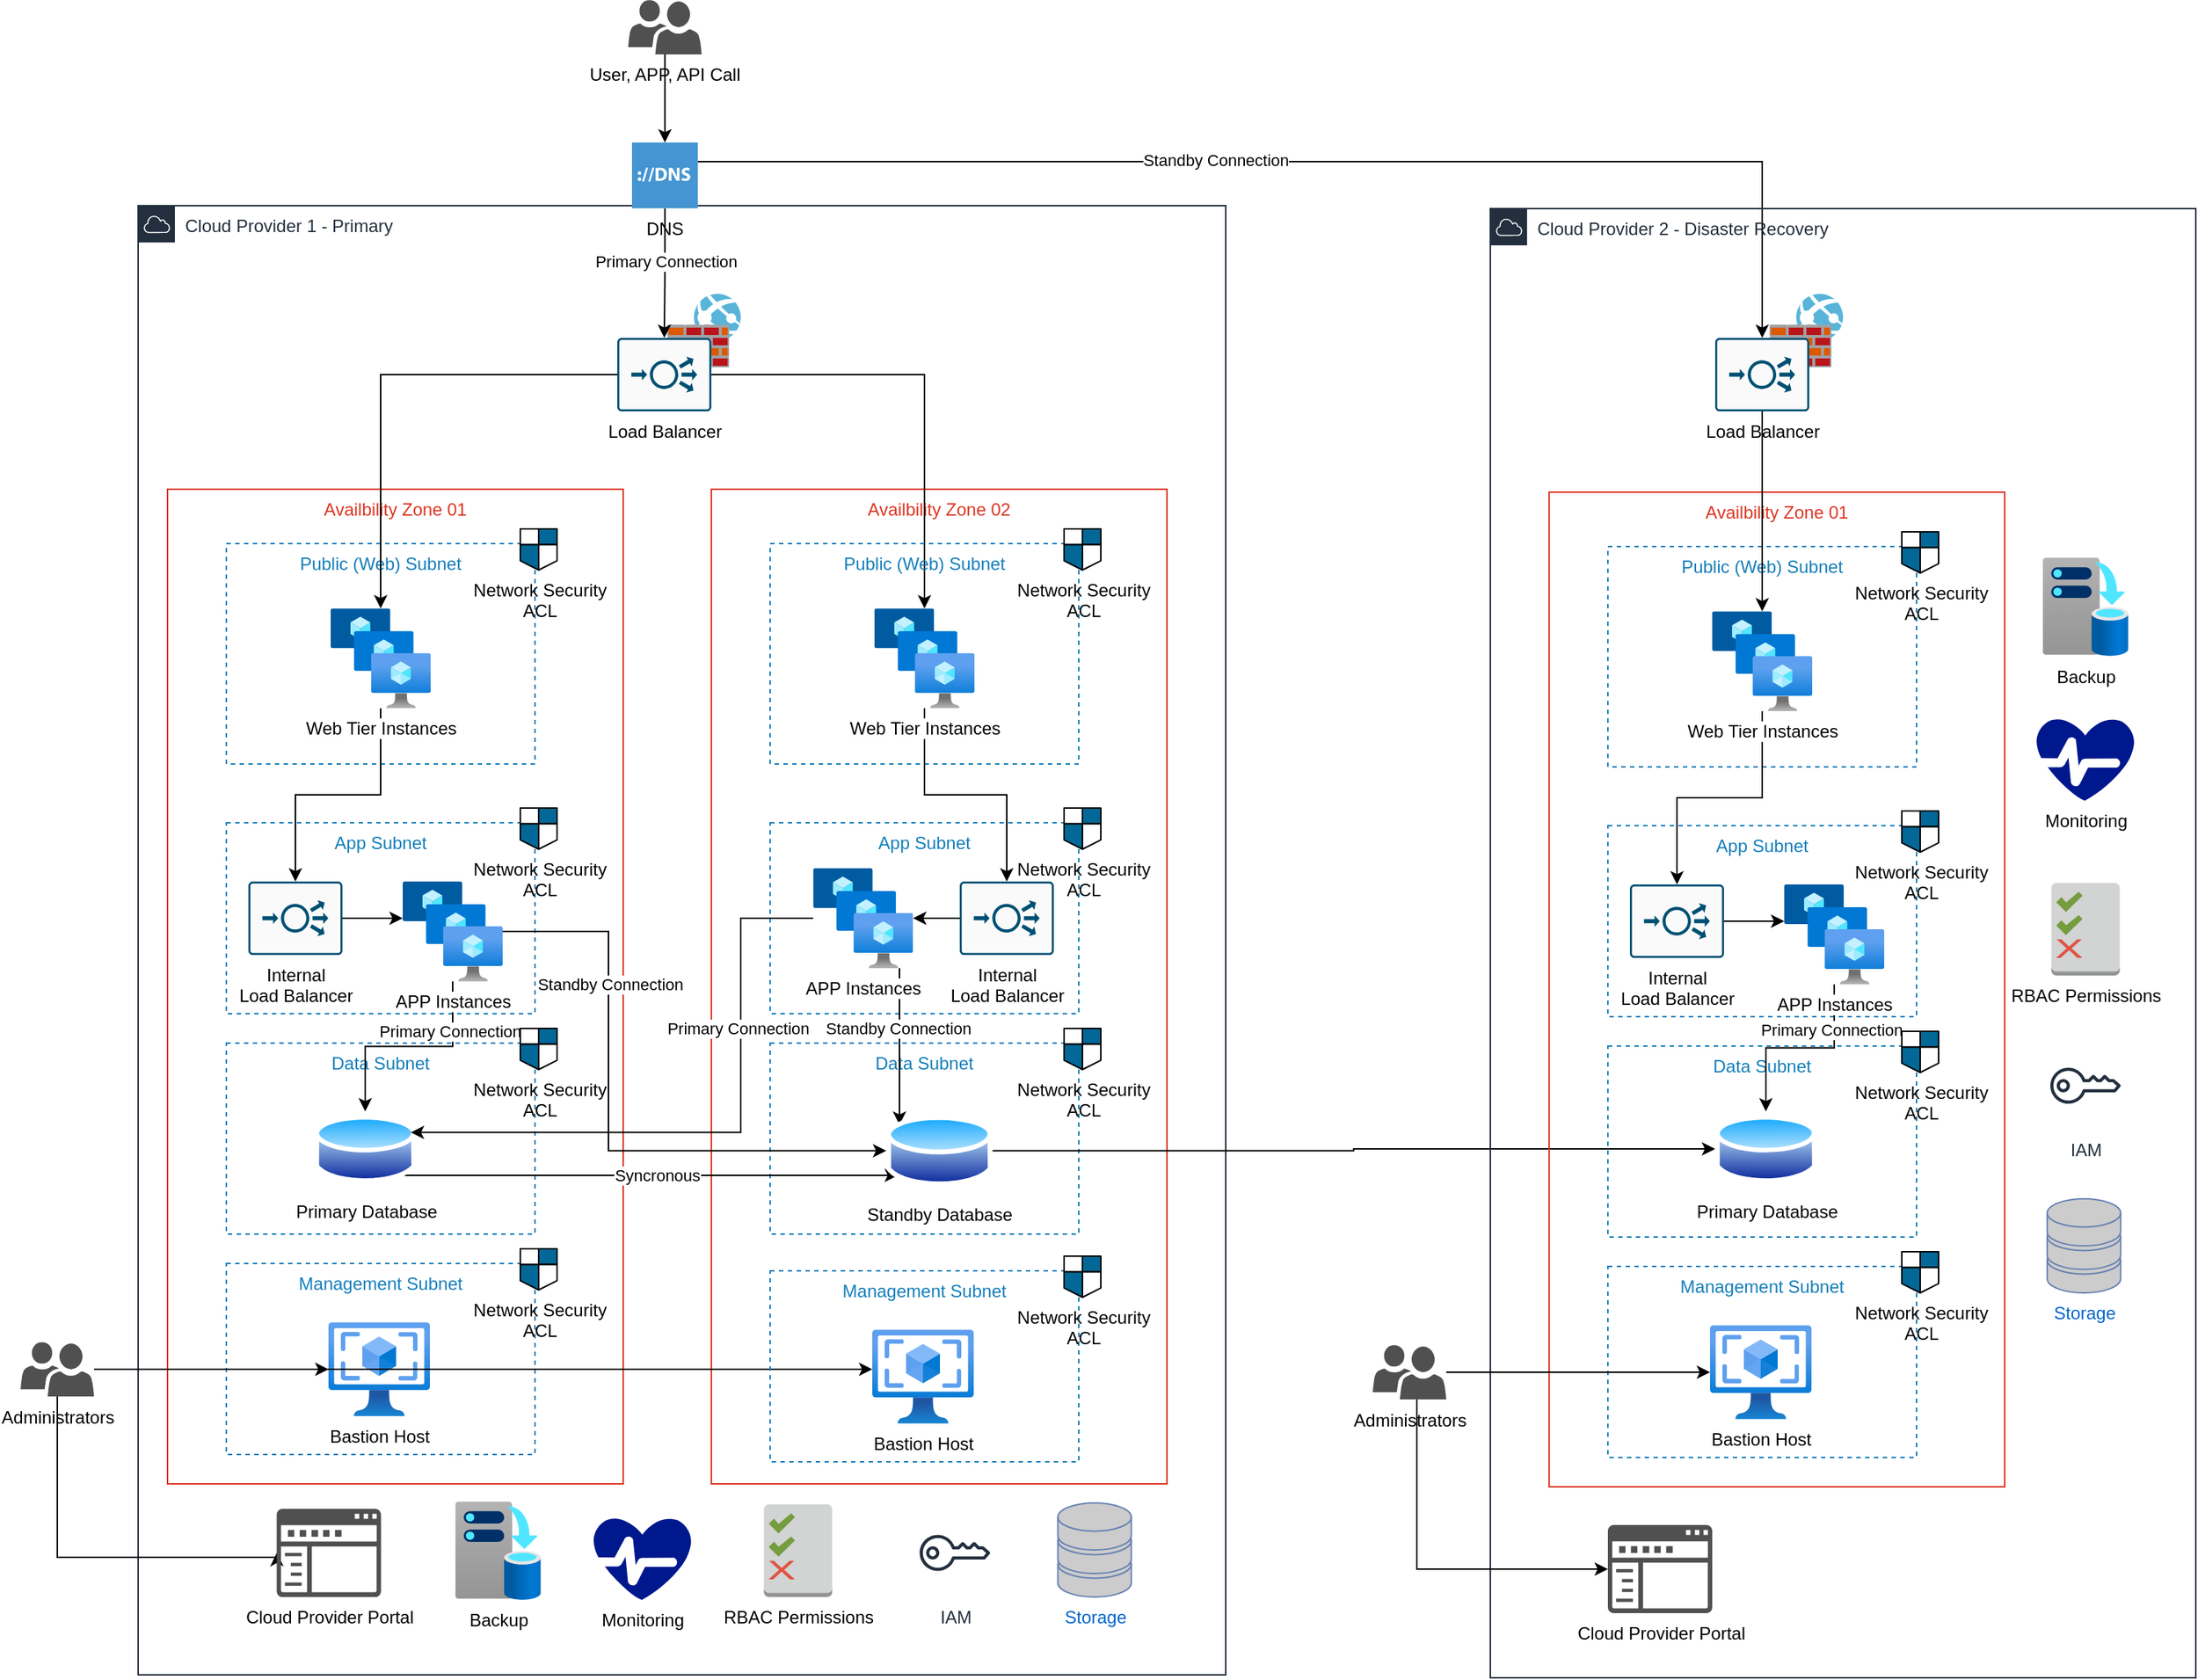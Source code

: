 <mxfile version="14.1.3" type="device" pages="2"><diagram id="TNILtJm2B2bkJXZry_pd" name="Architecture No Label"><mxGraphModel dx="1588" dy="1812" grid="1" gridSize="10" guides="1" tooltips="1" connect="1" arrows="1" fold="1" page="1" pageScale="1" pageWidth="850" pageHeight="1100" math="0" shadow="0"><root><mxCell id="xItttFK4aWoURnX_spVs-0"/><mxCell id="xItttFK4aWoURnX_spVs-1" parent="xItttFK4aWoURnX_spVs-0"/><mxCell id="dvIfOUOJCWyXafhl74rt-10" value="Cloud Provider 1 - Primary" style="points=[[0,0],[0.25,0],[0.5,0],[0.75,0],[1,0],[1,0.25],[1,0.5],[1,0.75],[1,1],[0.75,1],[0.5,1],[0.25,1],[0,1],[0,0.75],[0,0.5],[0,0.25]];outlineConnect=0;gradientColor=none;html=1;whiteSpace=wrap;fontSize=12;fontStyle=0;shape=mxgraph.aws4.group;grIcon=mxgraph.aws4.group_aws_cloud;strokeColor=#232F3E;fillColor=none;verticalAlign=top;align=left;spacingLeft=30;fontColor=#232F3E;dashed=0;" vertex="1" parent="xItttFK4aWoURnX_spVs-1"><mxGeometry x="370" y="-180" width="740" height="1000" as="geometry"/></mxCell><mxCell id="TQNudq2YZsCkxH9FkZ22-24" value="Data Subnet" style="fillColor=none;strokeColor=#147EBA;dashed=1;verticalAlign=top;fontStyle=0;fontColor=#147EBA;" vertex="1" parent="xItttFK4aWoURnX_spVs-1"><mxGeometry x="800" y="390" width="210" height="130" as="geometry"/></mxCell><mxCell id="TQNudq2YZsCkxH9FkZ22-21" value="Availbility Zone 01" style="fillColor=none;strokeColor=#DD3522;verticalAlign=top;fontStyle=0;fontColor=#DD3522;" vertex="1" parent="xItttFK4aWoURnX_spVs-1"><mxGeometry x="390" y="13" width="310" height="677" as="geometry"/></mxCell><mxCell id="TQNudq2YZsCkxH9FkZ22-33" value="Availbility Zone 02" style="fillColor=none;strokeColor=#DD3522;verticalAlign=top;fontStyle=0;fontColor=#DD3522;" vertex="1" parent="xItttFK4aWoURnX_spVs-1"><mxGeometry x="760" y="13" width="310" height="677" as="geometry"/></mxCell><mxCell id="TQNudq2YZsCkxH9FkZ22-0" value="Public (Web) Subnet" style="fillColor=none;strokeColor=#147EBA;dashed=1;verticalAlign=top;fontStyle=0;fontColor=#147EBA;" vertex="1" parent="xItttFK4aWoURnX_spVs-1"><mxGeometry x="430" y="50" width="210" height="150" as="geometry"/></mxCell><mxCell id="TQNudq2YZsCkxH9FkZ22-1" value="App Subnet" style="fillColor=none;strokeColor=#147EBA;dashed=1;verticalAlign=top;fontStyle=0;fontColor=#147EBA;" vertex="1" parent="xItttFK4aWoURnX_spVs-1"><mxGeometry x="430" y="240" width="210" height="130" as="geometry"/></mxCell><mxCell id="TQNudq2YZsCkxH9FkZ22-2" value="Data Subnet" style="fillColor=none;strokeColor=#147EBA;dashed=1;verticalAlign=top;fontStyle=0;fontColor=#147EBA;" vertex="1" parent="xItttFK4aWoURnX_spVs-1"><mxGeometry x="430" y="390" width="210" height="130" as="geometry"/></mxCell><mxCell id="TQNudq2YZsCkxH9FkZ22-19" style="edgeStyle=orthogonalEdgeStyle;rounded=0;orthogonalLoop=1;jettySize=auto;html=1;entryX=0.5;entryY=0;entryDx=0;entryDy=0;entryPerimeter=0;" edge="1" parent="xItttFK4aWoURnX_spVs-1" source="TQNudq2YZsCkxH9FkZ22-4" target="ouEqYoEzhvUDP0OGMinV-0"><mxGeometry relative="1" as="geometry"/></mxCell><mxCell id="TQNudq2YZsCkxH9FkZ22-4" value="Web Tier Instances" style="aspect=fixed;html=1;points=[];align=center;image;fontSize=12;image=img/lib/azure2/compute/VM_Scale_Sets.svg;" vertex="1" parent="xItttFK4aWoURnX_spVs-1"><mxGeometry x="501" y="94.1" width="68" height="68" as="geometry"/></mxCell><mxCell id="TQNudq2YZsCkxH9FkZ22-6" value="" style="aspect=fixed;html=1;points=[];align=center;image;fontSize=12;image=img/lib/mscae/Web_App_Firewall.svg;" vertex="1" parent="xItttFK4aWoURnX_spVs-1"><mxGeometry x="730" y="-120.0" width="50" height="50" as="geometry"/></mxCell><mxCell id="TQNudq2YZsCkxH9FkZ22-20" style="edgeStyle=orthogonalEdgeStyle;rounded=0;orthogonalLoop=1;jettySize=auto;html=1;" edge="1" parent="xItttFK4aWoURnX_spVs-1" source="TQNudq2YZsCkxH9FkZ22-7" target="TQNudq2YZsCkxH9FkZ22-9"><mxGeometry relative="1" as="geometry"/></mxCell><mxCell id="TQNudq2YZsCkxH9FkZ22-7" value="User, APP, API Call" style="pointerEvents=1;shadow=0;dashed=0;html=1;strokeColor=none;labelPosition=center;verticalLabelPosition=bottom;verticalAlign=top;align=center;fillColor=#505050;shape=mxgraph.mscae.intune.user_group" vertex="1" parent="xItttFK4aWoURnX_spVs-1"><mxGeometry x="703.4" y="-320" width="50" height="37" as="geometry"/></mxCell><mxCell id="TQNudq2YZsCkxH9FkZ22-18" style="edgeStyle=orthogonalEdgeStyle;rounded=0;orthogonalLoop=1;jettySize=auto;html=1;" edge="1" parent="xItttFK4aWoURnX_spVs-1" source="TQNudq2YZsCkxH9FkZ22-8" target="TQNudq2YZsCkxH9FkZ22-4"><mxGeometry relative="1" as="geometry"/></mxCell><mxCell id="TQNudq2YZsCkxH9FkZ22-34" style="edgeStyle=orthogonalEdgeStyle;rounded=0;orthogonalLoop=1;jettySize=auto;html=1;exitX=1;exitY=0.5;exitDx=0;exitDy=0;exitPerimeter=0;" edge="1" parent="xItttFK4aWoURnX_spVs-1" source="TQNudq2YZsCkxH9FkZ22-8" target="TQNudq2YZsCkxH9FkZ22-26"><mxGeometry relative="1" as="geometry"/></mxCell><mxCell id="TQNudq2YZsCkxH9FkZ22-8" value="Load Balancer" style="points=[[0.015,0.015,0],[0.985,0.015,0],[0.985,0.985,0],[0.015,0.985,0],[0.25,0,0],[0.5,0,0],[0.75,0,0],[1,0.25,0],[1,0.5,0],[1,0.75,0],[0.75,1,0],[0.5,1,0],[0.25,1,0],[0,0.75,0],[0,0.5,0],[0,0.25,0]];verticalLabelPosition=bottom;html=1;verticalAlign=top;aspect=fixed;align=center;pointerEvents=1;shape=mxgraph.cisco19.rect;prIcon=load_balancer;fillColor=#FAFAFA;strokeColor=#005073;" vertex="1" parent="xItttFK4aWoURnX_spVs-1"><mxGeometry x="696" y="-90.0" width="64" height="50" as="geometry"/></mxCell><mxCell id="TQNudq2YZsCkxH9FkZ22-35" style="edgeStyle=orthogonalEdgeStyle;rounded=0;orthogonalLoop=1;jettySize=auto;html=1;entryX=0.5;entryY=0;entryDx=0;entryDy=0;entryPerimeter=0;" edge="1" parent="xItttFK4aWoURnX_spVs-1" source="TQNudq2YZsCkxH9FkZ22-9" target="TQNudq2YZsCkxH9FkZ22-8"><mxGeometry relative="1" as="geometry"/></mxCell><mxCell id="bOoYiq8qXaJwcj0Dj4Us-74" value="Primary Connection" style="edgeLabel;html=1;align=center;verticalAlign=middle;resizable=0;points=[];" vertex="1" connectable="0" parent="TQNudq2YZsCkxH9FkZ22-35"><mxGeometry x="-0.197" relative="1" as="geometry"><mxPoint as="offset"/></mxGeometry></mxCell><mxCell id="bOoYiq8qXaJwcj0Dj4Us-72" style="edgeStyle=orthogonalEdgeStyle;rounded=0;orthogonalLoop=1;jettySize=auto;html=1;entryX=0.5;entryY=0;entryDx=0;entryDy=0;entryPerimeter=0;shadow=0;" edge="1" parent="xItttFK4aWoURnX_spVs-1" source="TQNudq2YZsCkxH9FkZ22-9" target="bOoYiq8qXaJwcj0Dj4Us-14"><mxGeometry relative="1" as="geometry"><Array as="points"><mxPoint x="1475" y="-210"/></Array></mxGeometry></mxCell><mxCell id="bOoYiq8qXaJwcj0Dj4Us-73" value="Standby Connection" style="edgeLabel;html=1;align=center;verticalAlign=middle;resizable=0;points=[];" vertex="1" connectable="0" parent="bOoYiq8qXaJwcj0Dj4Us-72"><mxGeometry x="-0.166" y="1" relative="1" as="geometry"><mxPoint as="offset"/></mxGeometry></mxCell><mxCell id="TQNudq2YZsCkxH9FkZ22-9" value="DNS" style="shadow=0;dashed=0;html=1;strokeColor=none;fillColor=#4495D1;labelPosition=center;verticalLabelPosition=bottom;verticalAlign=top;align=center;outlineConnect=0;shape=mxgraph.veeam.dns;" vertex="1" parent="xItttFK4aWoURnX_spVs-1"><mxGeometry x="706" y="-223.0" width="44.8" height="44.8" as="geometry"/></mxCell><mxCell id="TQNudq2YZsCkxH9FkZ22-12" value="Network Security &lt;br&gt;ACL" style="shape=mxgraph.cisco.security.network_security;html=1;pointerEvents=1;dashed=0;fillColor=#036897;strokeColor=#ffffff;strokeWidth=2;verticalLabelPosition=bottom;verticalAlign=top;align=center;outlineConnect=0;" vertex="1" parent="xItttFK4aWoURnX_spVs-1"><mxGeometry x="630" y="40" width="25" height="28" as="geometry"/></mxCell><mxCell id="TQNudq2YZsCkxH9FkZ22-17" style="edgeStyle=orthogonalEdgeStyle;rounded=0;orthogonalLoop=1;jettySize=auto;html=1;" edge="1" parent="xItttFK4aWoURnX_spVs-1" source="TQNudq2YZsCkxH9FkZ22-13" target="TQNudq2YZsCkxH9FkZ22-14"><mxGeometry relative="1" as="geometry"/></mxCell><mxCell id="_hSP-WN7qrnGmjFZOKTy-1" value="Primary Connection" style="edgeLabel;html=1;align=center;verticalAlign=middle;resizable=0;points=[];" vertex="1" connectable="0" parent="TQNudq2YZsCkxH9FkZ22-17"><mxGeometry x="-0.544" y="-2" relative="1" as="geometry"><mxPoint as="offset"/></mxGeometry></mxCell><mxCell id="_hSP-WN7qrnGmjFZOKTy-6" style="edgeStyle=elbowEdgeStyle;rounded=0;orthogonalLoop=1;jettySize=auto;html=1;shadow=0;" edge="1" parent="xItttFK4aWoURnX_spVs-1" source="TQNudq2YZsCkxH9FkZ22-13" target="TQNudq2YZsCkxH9FkZ22-30"><mxGeometry relative="1" as="geometry"><Array as="points"><mxPoint x="690" y="380"/><mxPoint x="690" y="390"/></Array></mxGeometry></mxCell><mxCell id="_hSP-WN7qrnGmjFZOKTy-7" value="&lt;br&gt;" style="edgeLabel;html=1;align=center;verticalAlign=middle;resizable=0;points=[];" vertex="1" connectable="0" parent="_hSP-WN7qrnGmjFZOKTy-6"><mxGeometry x="0.596" y="2" relative="1" as="geometry"><mxPoint as="offset"/></mxGeometry></mxCell><mxCell id="_hSP-WN7qrnGmjFZOKTy-8" value="Standby Connection" style="edgeLabel;html=1;align=center;verticalAlign=middle;resizable=0;points=[];" vertex="1" connectable="0" parent="_hSP-WN7qrnGmjFZOKTy-6"><mxGeometry x="-0.477" y="1" relative="1" as="geometry"><mxPoint as="offset"/></mxGeometry></mxCell><mxCell id="TQNudq2YZsCkxH9FkZ22-13" value="APP Instances" style="aspect=fixed;html=1;points=[];align=center;image;fontSize=12;image=img/lib/azure2/compute/VM_Scale_Sets.svg;" vertex="1" parent="xItttFK4aWoURnX_spVs-1"><mxGeometry x="550" y="280" width="68" height="68" as="geometry"/></mxCell><mxCell id="TQNudq2YZsCkxH9FkZ22-38" style="edgeStyle=orthogonalEdgeStyle;rounded=0;orthogonalLoop=1;jettySize=auto;html=1;" edge="1" parent="xItttFK4aWoURnX_spVs-1" source="TQNudq2YZsCkxH9FkZ22-14" target="TQNudq2YZsCkxH9FkZ22-30"><mxGeometry relative="1" as="geometry"><Array as="points"><mxPoint x="780" y="480"/><mxPoint x="780" y="480"/></Array></mxGeometry></mxCell><mxCell id="TQNudq2YZsCkxH9FkZ22-39" value="Syncronous" style="edgeLabel;html=1;align=center;verticalAlign=middle;resizable=0;points=[];" vertex="1" connectable="0" parent="TQNudq2YZsCkxH9FkZ22-38"><mxGeometry x="0.029" relative="1" as="geometry"><mxPoint as="offset"/></mxGeometry></mxCell><mxCell id="TQNudq2YZsCkxH9FkZ22-14" value="Primary Database" style="aspect=fixed;perimeter=ellipsePerimeter;html=1;align=center;shadow=0;dashed=0;spacingTop=3;image;image=img/lib/active_directory/database.svg;" vertex="1" parent="xItttFK4aWoURnX_spVs-1"><mxGeometry x="490" y="436.5" width="69" height="51.06" as="geometry"/></mxCell><mxCell id="TQNudq2YZsCkxH9FkZ22-15" value="Network Security &lt;br&gt;ACL" style="shape=mxgraph.cisco.security.network_security;html=1;pointerEvents=1;dashed=0;fillColor=#036897;strokeColor=#ffffff;strokeWidth=2;verticalLabelPosition=bottom;verticalAlign=top;align=center;outlineConnect=0;" vertex="1" parent="xItttFK4aWoURnX_spVs-1"><mxGeometry x="630" y="230" width="25" height="28" as="geometry"/></mxCell><mxCell id="TQNudq2YZsCkxH9FkZ22-16" value="Network Security &lt;br&gt;ACL" style="shape=mxgraph.cisco.security.network_security;html=1;pointerEvents=1;dashed=0;fillColor=#036897;strokeColor=#ffffff;strokeWidth=2;verticalLabelPosition=bottom;verticalAlign=top;align=center;outlineConnect=0;" vertex="1" parent="xItttFK4aWoURnX_spVs-1"><mxGeometry x="630" y="380" width="25" height="28" as="geometry"/></mxCell><mxCell id="TQNudq2YZsCkxH9FkZ22-22" value="Public (Web) Subnet" style="fillColor=none;strokeColor=#147EBA;dashed=1;verticalAlign=top;fontStyle=0;fontColor=#147EBA;" vertex="1" parent="xItttFK4aWoURnX_spVs-1"><mxGeometry x="800" y="50" width="210" height="150" as="geometry"/></mxCell><mxCell id="TQNudq2YZsCkxH9FkZ22-23" value="App Subnet" style="fillColor=none;strokeColor=#147EBA;dashed=1;verticalAlign=top;fontStyle=0;fontColor=#147EBA;" vertex="1" parent="xItttFK4aWoURnX_spVs-1"><mxGeometry x="800" y="240" width="210" height="130" as="geometry"/></mxCell><mxCell id="TQNudq2YZsCkxH9FkZ22-25" style="edgeStyle=orthogonalEdgeStyle;rounded=0;orthogonalLoop=1;jettySize=auto;html=1;entryX=0.5;entryY=0;entryDx=0;entryDy=0;entryPerimeter=0;" edge="1" parent="xItttFK4aWoURnX_spVs-1" source="TQNudq2YZsCkxH9FkZ22-26" target="ouEqYoEzhvUDP0OGMinV-2"><mxGeometry relative="1" as="geometry"/></mxCell><mxCell id="TQNudq2YZsCkxH9FkZ22-26" value="Web Tier Instances" style="aspect=fixed;html=1;points=[];align=center;image;fontSize=12;image=img/lib/azure2/compute/VM_Scale_Sets.svg;" vertex="1" parent="xItttFK4aWoURnX_spVs-1"><mxGeometry x="871" y="94.1" width="68" height="68" as="geometry"/></mxCell><mxCell id="TQNudq2YZsCkxH9FkZ22-27" value="Network Security &lt;br&gt;ACL" style="shape=mxgraph.cisco.security.network_security;html=1;pointerEvents=1;dashed=0;fillColor=#036897;strokeColor=#ffffff;strokeWidth=2;verticalLabelPosition=bottom;verticalAlign=top;align=center;outlineConnect=0;" vertex="1" parent="xItttFK4aWoURnX_spVs-1"><mxGeometry x="1000" y="40" width="25" height="28" as="geometry"/></mxCell><mxCell id="_hSP-WN7qrnGmjFZOKTy-3" style="edgeStyle=elbowEdgeStyle;rounded=0;orthogonalLoop=1;jettySize=auto;html=1;" edge="1" parent="xItttFK4aWoURnX_spVs-1" source="TQNudq2YZsCkxH9FkZ22-29" target="TQNudq2YZsCkxH9FkZ22-30"><mxGeometry relative="1" as="geometry"/></mxCell><mxCell id="_hSP-WN7qrnGmjFZOKTy-5" value="Standby Connection" style="edgeLabel;html=1;align=center;verticalAlign=middle;resizable=0;points=[];" vertex="1" connectable="0" parent="_hSP-WN7qrnGmjFZOKTy-3"><mxGeometry x="-0.18" y="-3" relative="1" as="geometry"><mxPoint x="1.64" y="-2.45" as="offset"/></mxGeometry></mxCell><mxCell id="_hSP-WN7qrnGmjFZOKTy-9" style="edgeStyle=elbowEdgeStyle;rounded=0;orthogonalLoop=1;jettySize=auto;html=1;shadow=0;entryX=1;entryY=0.25;entryDx=0;entryDy=0;" edge="1" parent="xItttFK4aWoURnX_spVs-1" source="TQNudq2YZsCkxH9FkZ22-29" target="TQNudq2YZsCkxH9FkZ22-14"><mxGeometry relative="1" as="geometry"><Array as="points"><mxPoint x="780" y="390"/><mxPoint x="770" y="390"/></Array></mxGeometry></mxCell><mxCell id="_hSP-WN7qrnGmjFZOKTy-10" value="Primary Connection" style="edgeLabel;html=1;align=center;verticalAlign=middle;resizable=0;points=[];" vertex="1" connectable="0" parent="_hSP-WN7qrnGmjFZOKTy-9"><mxGeometry x="-0.538" y="-2" relative="1" as="geometry"><mxPoint y="27.01" as="offset"/></mxGeometry></mxCell><mxCell id="TQNudq2YZsCkxH9FkZ22-29" value="APP Instances" style="aspect=fixed;html=1;points=[];align=center;image;fontSize=12;image=img/lib/azure2/compute/VM_Scale_Sets.svg;" vertex="1" parent="xItttFK4aWoURnX_spVs-1"><mxGeometry x="829.25" y="271" width="68" height="68" as="geometry"/></mxCell><mxCell id="bOoYiq8qXaJwcj0Dj4Us-76" style="edgeStyle=orthogonalEdgeStyle;rounded=0;orthogonalLoop=1;jettySize=auto;html=1;shadow=0;" edge="1" parent="xItttFK4aWoURnX_spVs-1" source="TQNudq2YZsCkxH9FkZ22-30" target="bOoYiq8qXaJwcj0Dj4Us-26"><mxGeometry relative="1" as="geometry"><Array as="points"><mxPoint x="1197" y="463"/><mxPoint x="1197" y="462"/></Array></mxGeometry></mxCell><mxCell id="TQNudq2YZsCkxH9FkZ22-30" value="Standby Database" style="aspect=fixed;perimeter=ellipsePerimeter;html=1;align=center;shadow=0;dashed=0;spacingTop=3;image;image=img/lib/active_directory/database.svg;" vertex="1" parent="xItttFK4aWoURnX_spVs-1"><mxGeometry x="879" y="436.5" width="72.29" height="53.5" as="geometry"/></mxCell><mxCell id="TQNudq2YZsCkxH9FkZ22-31" value="Network Security &lt;br&gt;ACL" style="shape=mxgraph.cisco.security.network_security;html=1;pointerEvents=1;dashed=0;fillColor=#036897;strokeColor=#ffffff;strokeWidth=2;verticalLabelPosition=bottom;verticalAlign=top;align=center;outlineConnect=0;" vertex="1" parent="xItttFK4aWoURnX_spVs-1"><mxGeometry x="1000" y="230" width="25" height="28" as="geometry"/></mxCell><mxCell id="TQNudq2YZsCkxH9FkZ22-32" value="Network Security &lt;br&gt;ACL" style="shape=mxgraph.cisco.security.network_security;html=1;pointerEvents=1;dashed=0;fillColor=#036897;strokeColor=#ffffff;strokeWidth=2;verticalLabelPosition=bottom;verticalAlign=top;align=center;outlineConnect=0;" vertex="1" parent="xItttFK4aWoURnX_spVs-1"><mxGeometry x="1000" y="380" width="25" height="28" as="geometry"/></mxCell><mxCell id="TQNudq2YZsCkxH9FkZ22-40" value="Management Subnet" style="fillColor=none;strokeColor=#147EBA;dashed=1;verticalAlign=top;fontStyle=0;fontColor=#147EBA;" vertex="1" parent="xItttFK4aWoURnX_spVs-1"><mxGeometry x="430" y="540" width="210" height="130" as="geometry"/></mxCell><mxCell id="TQNudq2YZsCkxH9FkZ22-41" value="Network Security &lt;br&gt;ACL" style="shape=mxgraph.cisco.security.network_security;html=1;pointerEvents=1;dashed=0;fillColor=#036897;strokeColor=#ffffff;strokeWidth=2;verticalLabelPosition=bottom;verticalAlign=top;align=center;outlineConnect=0;" vertex="1" parent="xItttFK4aWoURnX_spVs-1"><mxGeometry x="630" y="530" width="25" height="28" as="geometry"/></mxCell><mxCell id="TQNudq2YZsCkxH9FkZ22-42" value="Bastion Host" style="aspect=fixed;html=1;points=[];align=center;image;fontSize=12;image=img/lib/azure2/compute/VM_Images_Classic.svg;" vertex="1" parent="xItttFK4aWoURnX_spVs-1"><mxGeometry x="499.5" y="580" width="69" height="64" as="geometry"/></mxCell><mxCell id="TQNudq2YZsCkxH9FkZ22-44" style="edgeStyle=orthogonalEdgeStyle;rounded=0;orthogonalLoop=1;jettySize=auto;html=1;" edge="1" parent="xItttFK4aWoURnX_spVs-1" source="TQNudq2YZsCkxH9FkZ22-43" target="TQNudq2YZsCkxH9FkZ22-42"><mxGeometry relative="1" as="geometry"/></mxCell><mxCell id="dvIfOUOJCWyXafhl74rt-1" style="edgeStyle=orthogonalEdgeStyle;rounded=0;orthogonalLoop=1;jettySize=auto;html=1;entryX=0;entryY=0.5;entryDx=0;entryDy=0;entryPerimeter=0;" edge="1" parent="xItttFK4aWoURnX_spVs-1" source="TQNudq2YZsCkxH9FkZ22-43" target="TQNudq2YZsCkxH9FkZ22-45"><mxGeometry relative="1" as="geometry"><Array as="points"><mxPoint x="315" y="740"/></Array></mxGeometry></mxCell><mxCell id="dvIfOUOJCWyXafhl74rt-12" style="edgeStyle=orthogonalEdgeStyle;rounded=0;orthogonalLoop=1;jettySize=auto;html=1;" edge="1" parent="xItttFK4aWoURnX_spVs-1" source="TQNudq2YZsCkxH9FkZ22-43" target="TQNudq2YZsCkxH9FkZ22-49"><mxGeometry relative="1" as="geometry"><Array as="points"><mxPoint x="740" y="612"/><mxPoint x="740" y="612"/></Array></mxGeometry></mxCell><mxCell id="TQNudq2YZsCkxH9FkZ22-43" value="Administrators" style="pointerEvents=1;shadow=0;dashed=0;html=1;strokeColor=none;labelPosition=center;verticalLabelPosition=bottom;verticalAlign=top;align=center;fillColor=#505050;shape=mxgraph.mscae.intune.user_group" vertex="1" parent="xItttFK4aWoURnX_spVs-1"><mxGeometry x="290" y="593.5" width="50" height="37" as="geometry"/></mxCell><mxCell id="TQNudq2YZsCkxH9FkZ22-45" value="Cloud Provider Portal" style="pointerEvents=1;shadow=0;dashed=0;html=1;strokeColor=none;labelPosition=center;verticalLabelPosition=bottom;verticalAlign=top;align=center;fillColor=#505050;shape=mxgraph.mscae.intune.company_portal" vertex="1" parent="xItttFK4aWoURnX_spVs-1"><mxGeometry x="464.25" y="707" width="71" height="60" as="geometry"/></mxCell><mxCell id="TQNudq2YZsCkxH9FkZ22-47" value="Management Subnet" style="fillColor=none;strokeColor=#147EBA;dashed=1;verticalAlign=top;fontStyle=0;fontColor=#147EBA;" vertex="1" parent="xItttFK4aWoURnX_spVs-1"><mxGeometry x="800" y="545" width="210" height="130" as="geometry"/></mxCell><mxCell id="TQNudq2YZsCkxH9FkZ22-48" value="Network Security &lt;br&gt;ACL" style="shape=mxgraph.cisco.security.network_security;html=1;pointerEvents=1;dashed=0;fillColor=#036897;strokeColor=#ffffff;strokeWidth=2;verticalLabelPosition=bottom;verticalAlign=top;align=center;outlineConnect=0;" vertex="1" parent="xItttFK4aWoURnX_spVs-1"><mxGeometry x="1000" y="535" width="25" height="28" as="geometry"/></mxCell><mxCell id="TQNudq2YZsCkxH9FkZ22-49" value="Bastion Host" style="aspect=fixed;html=1;points=[];align=center;image;fontSize=12;image=img/lib/azure2/compute/VM_Images_Classic.svg;" vertex="1" parent="xItttFK4aWoURnX_spVs-1"><mxGeometry x="869.5" y="585" width="69" height="64" as="geometry"/></mxCell><mxCell id="dvIfOUOJCWyXafhl74rt-2" value="Backup" style="aspect=fixed;html=1;points=[];align=center;image;fontSize=12;image=img/lib/azure2/azure_stack/Infrastructure_Backup.svg;" vertex="1" parent="xItttFK4aWoURnX_spVs-1"><mxGeometry x="585.75" y="702" width="58.26" height="67" as="geometry"/></mxCell><mxCell id="dvIfOUOJCWyXafhl74rt-5" value="Monitoring" style="aspect=fixed;pointerEvents=1;shadow=0;dashed=0;html=1;strokeColor=none;labelPosition=center;verticalLabelPosition=bottom;verticalAlign=top;align=center;fillColor=#00188D;shape=mxgraph.azure.health_monitoring" vertex="1" parent="xItttFK4aWoURnX_spVs-1"><mxGeometry x="679.88" y="713" width="66.67" height="56" as="geometry"/></mxCell><mxCell id="dvIfOUOJCWyXafhl74rt-6" value="RBAC Permissions" style="outlineConnect=0;dashed=0;verticalLabelPosition=bottom;verticalAlign=top;align=center;html=1;shape=mxgraph.aws3.permissions_2;fillColor=#D2D3D3;gradientColor=none;" vertex="1" parent="xItttFK4aWoURnX_spVs-1"><mxGeometry x="795.75" y="704" width="46.5" height="63" as="geometry"/></mxCell><mxCell id="dvIfOUOJCWyXafhl74rt-7" value="IAM" style="outlineConnect=0;fontColor=#232F3E;gradientColor=none;strokeColor=#232F3E;fillColor=#ffffff;dashed=0;verticalLabelPosition=bottom;verticalAlign=top;align=center;html=1;fontSize=12;fontStyle=0;aspect=fixed;shape=mxgraph.aws4.resourceIcon;resIcon=mxgraph.aws4.addon;" vertex="1" parent="xItttFK4aWoURnX_spVs-1"><mxGeometry x="895.75" y="707" width="60" height="60" as="geometry"/></mxCell><mxCell id="ouEqYoEzhvUDP0OGMinV-1" value="" style="edgeStyle=orthogonalEdgeStyle;rounded=0;orthogonalLoop=1;jettySize=auto;html=1;" edge="1" parent="xItttFK4aWoURnX_spVs-1" source="ouEqYoEzhvUDP0OGMinV-0" target="TQNudq2YZsCkxH9FkZ22-13"><mxGeometry relative="1" as="geometry"><Array as="points"><mxPoint x="509" y="314"/><mxPoint x="509" y="314"/></Array></mxGeometry></mxCell><mxCell id="ouEqYoEzhvUDP0OGMinV-0" value="Internal&lt;br&gt;Load Balancer" style="points=[[0.015,0.015,0],[0.985,0.015,0],[0.985,0.985,0],[0.015,0.985,0],[0.25,0,0],[0.5,0,0],[0.75,0,0],[1,0.25,0],[1,0.5,0],[1,0.75,0],[0.75,1,0],[0.5,1,0],[0.25,1,0],[0,0.75,0],[0,0.5,0],[0,0.25,0]];verticalLabelPosition=bottom;html=1;verticalAlign=top;aspect=fixed;align=center;pointerEvents=1;shape=mxgraph.cisco19.rect;prIcon=load_balancer;fillColor=#FAFAFA;strokeColor=#005073;" vertex="1" parent="xItttFK4aWoURnX_spVs-1"><mxGeometry x="445" y="280" width="64" height="50" as="geometry"/></mxCell><mxCell id="ouEqYoEzhvUDP0OGMinV-3" value="" style="edgeStyle=orthogonalEdgeStyle;rounded=0;orthogonalLoop=1;jettySize=auto;html=1;" edge="1" parent="xItttFK4aWoURnX_spVs-1" source="ouEqYoEzhvUDP0OGMinV-2" target="TQNudq2YZsCkxH9FkZ22-29"><mxGeometry relative="1" as="geometry"/></mxCell><mxCell id="ouEqYoEzhvUDP0OGMinV-2" value="Internal&lt;br&gt;Load Balancer" style="points=[[0.015,0.015,0],[0.985,0.015,0],[0.985,0.985,0],[0.015,0.985,0],[0.25,0,0],[0.5,0,0],[0.75,0,0],[1,0.25,0],[1,0.5,0],[1,0.75,0],[0.75,1,0],[0.5,1,0],[0.25,1,0],[0,0.75,0],[0,0.5,0],[0,0.25,0]];verticalLabelPosition=bottom;html=1;verticalAlign=top;aspect=fixed;align=center;pointerEvents=1;shape=mxgraph.cisco19.rect;prIcon=load_balancer;fillColor=#FAFAFA;strokeColor=#005073;" vertex="1" parent="xItttFK4aWoURnX_spVs-1"><mxGeometry x="929" y="280" width="64" height="50" as="geometry"/></mxCell><mxCell id="bOoYiq8qXaJwcj0Dj4Us-0" value="Cloud Provider 2 - Disaster Recovery" style="points=[[0,0],[0.25,0],[0.5,0],[0.75,0],[1,0],[1,0.25],[1,0.5],[1,0.75],[1,1],[0.75,1],[0.5,1],[0.25,1],[0,1],[0,0.75],[0,0.5],[0,0.25]];outlineConnect=0;gradientColor=none;html=1;whiteSpace=wrap;fontSize=12;fontStyle=0;shape=mxgraph.aws4.group;grIcon=mxgraph.aws4.group_aws_cloud;strokeColor=#232F3E;fillColor=none;verticalAlign=top;align=left;spacingLeft=30;fontColor=#232F3E;dashed=0;" vertex="1" parent="xItttFK4aWoURnX_spVs-1"><mxGeometry x="1290" y="-178" width="480" height="1000" as="geometry"/></mxCell><mxCell id="bOoYiq8qXaJwcj0Dj4Us-2" value="Availbility Zone 01" style="fillColor=none;strokeColor=#DD3522;verticalAlign=top;fontStyle=0;fontColor=#DD3522;" vertex="1" parent="xItttFK4aWoURnX_spVs-1"><mxGeometry x="1330" y="15" width="310" height="677" as="geometry"/></mxCell><mxCell id="bOoYiq8qXaJwcj0Dj4Us-4" value="Public (Web) Subnet" style="fillColor=none;strokeColor=#147EBA;dashed=1;verticalAlign=top;fontStyle=0;fontColor=#147EBA;" vertex="1" parent="xItttFK4aWoURnX_spVs-1"><mxGeometry x="1370" y="52" width="210" height="150" as="geometry"/></mxCell><mxCell id="bOoYiq8qXaJwcj0Dj4Us-5" value="App Subnet" style="fillColor=none;strokeColor=#147EBA;dashed=1;verticalAlign=top;fontStyle=0;fontColor=#147EBA;" vertex="1" parent="xItttFK4aWoURnX_spVs-1"><mxGeometry x="1370" y="242" width="210" height="130" as="geometry"/></mxCell><mxCell id="bOoYiq8qXaJwcj0Dj4Us-6" value="Data Subnet" style="fillColor=none;strokeColor=#147EBA;dashed=1;verticalAlign=top;fontStyle=0;fontColor=#147EBA;" vertex="1" parent="xItttFK4aWoURnX_spVs-1"><mxGeometry x="1370" y="392" width="210" height="130" as="geometry"/></mxCell><mxCell id="bOoYiq8qXaJwcj0Dj4Us-7" style="edgeStyle=orthogonalEdgeStyle;rounded=0;orthogonalLoop=1;jettySize=auto;html=1;entryX=0.5;entryY=0;entryDx=0;entryDy=0;entryPerimeter=0;" edge="1" parent="xItttFK4aWoURnX_spVs-1" source="bOoYiq8qXaJwcj0Dj4Us-8" target="bOoYiq8qXaJwcj0Dj4Us-58"><mxGeometry relative="1" as="geometry"/></mxCell><mxCell id="bOoYiq8qXaJwcj0Dj4Us-8" value="Web Tier Instances" style="aspect=fixed;html=1;points=[];align=center;image;fontSize=12;image=img/lib/azure2/compute/VM_Scale_Sets.svg;" vertex="1" parent="xItttFK4aWoURnX_spVs-1"><mxGeometry x="1441" y="96.1" width="68" height="68" as="geometry"/></mxCell><mxCell id="bOoYiq8qXaJwcj0Dj4Us-9" value="" style="aspect=fixed;html=1;points=[];align=center;image;fontSize=12;image=img/lib/mscae/Web_App_Firewall.svg;" vertex="1" parent="xItttFK4aWoURnX_spVs-1"><mxGeometry x="1480" y="-120.0" width="50" height="50" as="geometry"/></mxCell><mxCell id="bOoYiq8qXaJwcj0Dj4Us-12" style="edgeStyle=orthogonalEdgeStyle;rounded=0;orthogonalLoop=1;jettySize=auto;html=1;" edge="1" parent="xItttFK4aWoURnX_spVs-1" source="bOoYiq8qXaJwcj0Dj4Us-14" target="bOoYiq8qXaJwcj0Dj4Us-8"><mxGeometry relative="1" as="geometry"/></mxCell><mxCell id="bOoYiq8qXaJwcj0Dj4Us-14" value="Load Balancer" style="points=[[0.015,0.015,0],[0.985,0.015,0],[0.985,0.985,0],[0.015,0.985,0],[0.25,0,0],[0.5,0,0],[0.75,0,0],[1,0.25,0],[1,0.5,0],[1,0.75,0],[0.75,1,0],[0.5,1,0],[0.25,1,0],[0,0.75,0],[0,0.5,0],[0,0.25,0]];verticalLabelPosition=bottom;html=1;verticalAlign=top;aspect=fixed;align=center;pointerEvents=1;shape=mxgraph.cisco19.rect;prIcon=load_balancer;fillColor=#FAFAFA;strokeColor=#005073;" vertex="1" parent="xItttFK4aWoURnX_spVs-1"><mxGeometry x="1443" y="-90.0" width="64" height="50" as="geometry"/></mxCell><mxCell id="bOoYiq8qXaJwcj0Dj4Us-17" value="Network Security &lt;br&gt;ACL" style="shape=mxgraph.cisco.security.network_security;html=1;pointerEvents=1;dashed=0;fillColor=#036897;strokeColor=#ffffff;strokeWidth=2;verticalLabelPosition=bottom;verticalAlign=top;align=center;outlineConnect=0;" vertex="1" parent="xItttFK4aWoURnX_spVs-1"><mxGeometry x="1570" y="42" width="25" height="28" as="geometry"/></mxCell><mxCell id="bOoYiq8qXaJwcj0Dj4Us-18" style="edgeStyle=orthogonalEdgeStyle;rounded=0;orthogonalLoop=1;jettySize=auto;html=1;" edge="1" parent="xItttFK4aWoURnX_spVs-1" source="bOoYiq8qXaJwcj0Dj4Us-23" target="bOoYiq8qXaJwcj0Dj4Us-26"><mxGeometry relative="1" as="geometry"/></mxCell><mxCell id="bOoYiq8qXaJwcj0Dj4Us-19" value="Primary Connection" style="edgeLabel;html=1;align=center;verticalAlign=middle;resizable=0;points=[];" vertex="1" connectable="0" parent="bOoYiq8qXaJwcj0Dj4Us-18"><mxGeometry x="-0.544" y="-2" relative="1" as="geometry"><mxPoint as="offset"/></mxGeometry></mxCell><mxCell id="bOoYiq8qXaJwcj0Dj4Us-23" value="APP Instances" style="aspect=fixed;html=1;points=[];align=center;image;fontSize=12;image=img/lib/azure2/compute/VM_Scale_Sets.svg;" vertex="1" parent="xItttFK4aWoURnX_spVs-1"><mxGeometry x="1490" y="282" width="68" height="68" as="geometry"/></mxCell><mxCell id="bOoYiq8qXaJwcj0Dj4Us-26" value="Primary Database" style="aspect=fixed;perimeter=ellipsePerimeter;html=1;align=center;shadow=0;dashed=0;spacingTop=3;image;image=img/lib/active_directory/database.svg;" vertex="1" parent="xItttFK4aWoURnX_spVs-1"><mxGeometry x="1443" y="436.5" width="69" height="51.06" as="geometry"/></mxCell><mxCell id="bOoYiq8qXaJwcj0Dj4Us-27" value="Network Security &lt;br&gt;ACL" style="shape=mxgraph.cisco.security.network_security;html=1;pointerEvents=1;dashed=0;fillColor=#036897;strokeColor=#ffffff;strokeWidth=2;verticalLabelPosition=bottom;verticalAlign=top;align=center;outlineConnect=0;" vertex="1" parent="xItttFK4aWoURnX_spVs-1"><mxGeometry x="1570" y="232" width="25" height="28" as="geometry"/></mxCell><mxCell id="bOoYiq8qXaJwcj0Dj4Us-28" value="Network Security &lt;br&gt;ACL" style="shape=mxgraph.cisco.security.network_security;html=1;pointerEvents=1;dashed=0;fillColor=#036897;strokeColor=#ffffff;strokeWidth=2;verticalLabelPosition=bottom;verticalAlign=top;align=center;outlineConnect=0;" vertex="1" parent="xItttFK4aWoURnX_spVs-1"><mxGeometry x="1570" y="382" width="25" height="28" as="geometry"/></mxCell><mxCell id="bOoYiq8qXaJwcj0Dj4Us-42" value="Management Subnet" style="fillColor=none;strokeColor=#147EBA;dashed=1;verticalAlign=top;fontStyle=0;fontColor=#147EBA;" vertex="1" parent="xItttFK4aWoURnX_spVs-1"><mxGeometry x="1370" y="542" width="210" height="130" as="geometry"/></mxCell><mxCell id="bOoYiq8qXaJwcj0Dj4Us-43" value="Network Security &lt;br&gt;ACL" style="shape=mxgraph.cisco.security.network_security;html=1;pointerEvents=1;dashed=0;fillColor=#036897;strokeColor=#ffffff;strokeWidth=2;verticalLabelPosition=bottom;verticalAlign=top;align=center;outlineConnect=0;" vertex="1" parent="xItttFK4aWoURnX_spVs-1"><mxGeometry x="1570" y="532" width="25" height="28" as="geometry"/></mxCell><mxCell id="bOoYiq8qXaJwcj0Dj4Us-44" value="Bastion Host" style="aspect=fixed;html=1;points=[];align=center;image;fontSize=12;image=img/lib/azure2/compute/VM_Images_Classic.svg;" vertex="1" parent="xItttFK4aWoURnX_spVs-1"><mxGeometry x="1439.5" y="582" width="69" height="64" as="geometry"/></mxCell><mxCell id="bOoYiq8qXaJwcj0Dj4Us-45" style="edgeStyle=orthogonalEdgeStyle;rounded=0;orthogonalLoop=1;jettySize=auto;html=1;" edge="1" parent="xItttFK4aWoURnX_spVs-1" source="bOoYiq8qXaJwcj0Dj4Us-48" target="bOoYiq8qXaJwcj0Dj4Us-44"><mxGeometry relative="1" as="geometry"/></mxCell><mxCell id="bOoYiq8qXaJwcj0Dj4Us-69" style="edgeStyle=orthogonalEdgeStyle;rounded=0;orthogonalLoop=1;jettySize=auto;html=1;shadow=0;" edge="1" parent="xItttFK4aWoURnX_spVs-1" source="bOoYiq8qXaJwcj0Dj4Us-48" target="bOoYiq8qXaJwcj0Dj4Us-63"><mxGeometry relative="1" as="geometry"><Array as="points"><mxPoint x="1240" y="748"/></Array></mxGeometry></mxCell><mxCell id="bOoYiq8qXaJwcj0Dj4Us-48" value="Administrators" style="pointerEvents=1;shadow=0;dashed=0;html=1;strokeColor=none;labelPosition=center;verticalLabelPosition=bottom;verticalAlign=top;align=center;fillColor=#505050;shape=mxgraph.mscae.intune.user_group" vertex="1" parent="xItttFK4aWoURnX_spVs-1"><mxGeometry x="1210" y="595.5" width="50" height="37" as="geometry"/></mxCell><mxCell id="bOoYiq8qXaJwcj0Dj4Us-57" value="" style="edgeStyle=orthogonalEdgeStyle;rounded=0;orthogonalLoop=1;jettySize=auto;html=1;" edge="1" parent="xItttFK4aWoURnX_spVs-1" source="bOoYiq8qXaJwcj0Dj4Us-58" target="bOoYiq8qXaJwcj0Dj4Us-23"><mxGeometry relative="1" as="geometry"><Array as="points"><mxPoint x="1449" y="316"/><mxPoint x="1449" y="316"/></Array></mxGeometry></mxCell><mxCell id="bOoYiq8qXaJwcj0Dj4Us-58" value="Internal&lt;br&gt;Load Balancer" style="points=[[0.015,0.015,0],[0.985,0.015,0],[0.985,0.985,0],[0.015,0.985,0],[0.25,0,0],[0.5,0,0],[0.75,0,0],[1,0.25,0],[1,0.5,0],[1,0.75,0],[0.75,1,0],[0.5,1,0],[0.25,1,0],[0,0.75,0],[0,0.5,0],[0,0.25,0]];verticalLabelPosition=bottom;html=1;verticalAlign=top;aspect=fixed;align=center;pointerEvents=1;shape=mxgraph.cisco19.rect;prIcon=load_balancer;fillColor=#FAFAFA;strokeColor=#005073;" vertex="1" parent="xItttFK4aWoURnX_spVs-1"><mxGeometry x="1385" y="282" width="64" height="50" as="geometry"/></mxCell><mxCell id="bOoYiq8qXaJwcj0Dj4Us-62" value="Storage" style="fontColor=#0066CC;verticalAlign=top;verticalLabelPosition=bottom;labelPosition=center;align=center;html=1;outlineConnect=0;fillColor=#CCCCCC;strokeColor=#6881B3;gradientColor=none;gradientDirection=north;strokeWidth=2;shape=mxgraph.networks.storage;" vertex="1" parent="xItttFK4aWoURnX_spVs-1"><mxGeometry x="995.75" y="703" width="50" height="64" as="geometry"/></mxCell><mxCell id="bOoYiq8qXaJwcj0Dj4Us-63" value="Cloud Provider Portal" style="pointerEvents=1;shadow=0;dashed=0;html=1;strokeColor=none;labelPosition=center;verticalLabelPosition=bottom;verticalAlign=top;align=center;fillColor=#505050;shape=mxgraph.mscae.intune.company_portal" vertex="1" parent="xItttFK4aWoURnX_spVs-1"><mxGeometry x="1370" y="718" width="71" height="60" as="geometry"/></mxCell><mxCell id="bOoYiq8qXaJwcj0Dj4Us-64" value="Backup" style="aspect=fixed;html=1;points=[];align=center;image;fontSize=12;image=img/lib/azure2/azure_stack/Infrastructure_Backup.svg;" vertex="1" parent="xItttFK4aWoURnX_spVs-1"><mxGeometry x="1665.87" y="59.5" width="58.26" height="67" as="geometry"/></mxCell><mxCell id="bOoYiq8qXaJwcj0Dj4Us-65" value="Monitoring" style="aspect=fixed;pointerEvents=1;shadow=0;dashed=0;html=1;strokeColor=none;labelPosition=center;verticalLabelPosition=bottom;verticalAlign=top;align=center;fillColor=#00188D;shape=mxgraph.azure.health_monitoring" vertex="1" parent="xItttFK4aWoURnX_spVs-1"><mxGeometry x="1661.66" y="169" width="66.67" height="56" as="geometry"/></mxCell><mxCell id="bOoYiq8qXaJwcj0Dj4Us-66" value="RBAC Permissions" style="outlineConnect=0;dashed=0;verticalLabelPosition=bottom;verticalAlign=top;align=center;html=1;shape=mxgraph.aws3.permissions_2;fillColor=#D2D3D3;gradientColor=none;" vertex="1" parent="xItttFK4aWoURnX_spVs-1"><mxGeometry x="1671.75" y="281" width="46.5" height="63" as="geometry"/></mxCell><mxCell id="bOoYiq8qXaJwcj0Dj4Us-67" value="IAM" style="outlineConnect=0;fontColor=#232F3E;gradientColor=none;strokeColor=#232F3E;fillColor=#ffffff;dashed=0;verticalLabelPosition=bottom;verticalAlign=top;align=center;html=1;fontSize=12;fontStyle=0;aspect=fixed;shape=mxgraph.aws4.resourceIcon;resIcon=mxgraph.aws4.addon;" vertex="1" parent="xItttFK4aWoURnX_spVs-1"><mxGeometry x="1665" y="389" width="60" height="60" as="geometry"/></mxCell><mxCell id="bOoYiq8qXaJwcj0Dj4Us-68" value="Storage" style="fontColor=#0066CC;verticalAlign=top;verticalLabelPosition=bottom;labelPosition=center;align=center;html=1;outlineConnect=0;fillColor=#CCCCCC;strokeColor=#6881B3;gradientColor=none;gradientDirection=north;strokeWidth=2;shape=mxgraph.networks.storage;" vertex="1" parent="xItttFK4aWoURnX_spVs-1"><mxGeometry x="1668.87" y="496" width="50" height="64" as="geometry"/></mxCell></root></mxGraphModel></diagram><diagram id="Ht1M8jgEwFfnCIfOTk4-" name="AWS and Azure"><mxGraphModel dx="1918" dy="1688" grid="1" gridSize="10" guides="1" tooltips="1" connect="1" arrows="1" fold="1" page="1" pageScale="1" pageWidth="1169" pageHeight="827" math="0" shadow="0"><root><mxCell id="0"/><mxCell id="1" parent="0"/><mxCell id="ln20rsGb3eCfKqd6Vf_e-40" value="Azure Cloud - Disaster Recovery" style="points=[[0,0],[0.25,0],[0.5,0],[0.75,0],[1,0],[1,0.25],[1,0.5],[1,0.75],[1,1],[0.75,1],[0.5,1],[0.25,1],[0,1],[0,0.75],[0,0.5],[0,0.25]];outlineConnect=0;gradientColor=none;html=1;whiteSpace=wrap;fontSize=12;fontStyle=0;shape=mxgraph.aws4.group;grIcon=mxgraph.aws4.group_aws_cloud;strokeColor=#232F3E;fillColor=none;verticalAlign=top;align=left;spacingLeft=30;fontColor=#232F3E;dashed=0;" vertex="1" parent="1"><mxGeometry x="1540" y="-110" width="690" height="800" as="geometry"/></mxCell><mxCell id="ln20rsGb3eCfKqd6Vf_e-28" value="Identity, Secrets and Access Management" style="fillColor=#EFF0F3;strokeColor=none;dashed=0;verticalAlign=top;fontStyle=0;fontColor=#232F3D;" vertex="1" parent="1"><mxGeometry x="1889" y="183.39" width="310" height="123" as="geometry"/></mxCell><mxCell id="ln20rsGb3eCfKqd6Vf_e-4" value="Availability Zone 1" style="fillColor=none;strokeColor=#147EBA;dashed=1;verticalAlign=top;fontStyle=0;fontColor=#147EBA;" vertex="1" parent="1"><mxGeometry x="1569" y="-60.11" width="300" height="720" as="geometry"/></mxCell><mxCell id="ln20rsGb3eCfKqd6Vf_e-2" value="AWS Cloud - Primary" style="points=[[0,0],[0.25,0],[0.5,0],[0.75,0],[1,0],[1,0.25],[1,0.5],[1,0.75],[1,1],[0.75,1],[0.5,1],[0.25,1],[0,1],[0,0.75],[0,0.5],[0,0.25]];outlineConnect=0;gradientColor=none;html=1;whiteSpace=wrap;fontSize=12;fontStyle=0;shape=mxgraph.aws4.group;grIcon=mxgraph.aws4.group_aws_cloud_alt;strokeColor=#232F3E;fillColor=none;verticalAlign=top;align=left;spacingLeft=30;fontColor=#232F3E;dashed=0;" vertex="1" parent="1"><mxGeometry x="620" y="-110" width="760" height="1400" as="geometry"/></mxCell><mxCell id="iLdGgtkAzpcLg0Ss5U6f-33" value="Management VPC" style="points=[[0,0],[0.25,0],[0.5,0],[0.75,0],[1,0],[1,0.25],[1,0.5],[1,0.75],[1,1],[0.75,1],[0.5,1],[0.25,1],[0,1],[0,0.75],[0,0.5],[0,0.25]];outlineConnect=0;gradientColor=none;html=1;whiteSpace=wrap;fontSize=12;fontStyle=0;shape=mxgraph.aws4.group;grIcon=mxgraph.aws4.group_vpc;strokeColor=#248814;fillColor=none;verticalAlign=top;align=left;spacingLeft=30;fontColor=#AAB7B8;dashed=0;" vertex="1" parent="1"><mxGeometry x="670" y="690" width="660" height="310" as="geometry"/></mxCell><mxCell id="stJiHjY2J0jzvVFZ3M2k-2" value="Production VPC" style="points=[[0,0],[0.25,0],[0.5,0],[0.75,0],[1,0],[1,0.25],[1,0.5],[1,0.75],[1,1],[0.75,1],[0.5,1],[0.25,1],[0,1],[0,0.75],[0,0.5],[0,0.25]];outlineConnect=0;gradientColor=none;html=1;whiteSpace=wrap;fontSize=12;fontStyle=0;shape=mxgraph.aws4.group;grIcon=mxgraph.aws4.group_vpc;strokeColor=#248814;fillColor=none;verticalAlign=top;align=left;spacingLeft=30;fontColor=#AAB7B8;dashed=0;" vertex="1" parent="1"><mxGeometry x="650" width="710" height="590" as="geometry"/></mxCell><mxCell id="stJiHjY2J0jzvVFZ3M2k-5" value="Availability Zone 1" style="fillColor=none;strokeColor=#147EBA;dashed=1;verticalAlign=top;fontStyle=0;fontColor=#147EBA;" vertex="1" parent="1"><mxGeometry x="680" y="60" width="300" height="500" as="geometry"/></mxCell><mxCell id="stJiHjY2J0jzvVFZ3M2k-7" value="Public subnet" style="points=[[0,0],[0.25,0],[0.5,0],[0.75,0],[1,0],[1,0.25],[1,0.5],[1,0.75],[1,1],[0.75,1],[0.5,1],[0.25,1],[0,1],[0,0.75],[0,0.5],[0,0.25]];outlineConnect=0;gradientColor=none;html=1;whiteSpace=wrap;fontSize=12;fontStyle=0;shape=mxgraph.aws4.group;grIcon=mxgraph.aws4.group_security_group;grStroke=0;strokeColor=#248814;fillColor=#E9F3E6;verticalAlign=top;align=left;spacingLeft=30;fontColor=#248814;dashed=0;" vertex="1" parent="1"><mxGeometry x="710" y="100" width="240" height="140" as="geometry"/></mxCell><mxCell id="stJiHjY2J0jzvVFZ3M2k-10" value="EC2 Instances &lt;br&gt;(Web)" style="outlineConnect=0;fontColor=#232F3E;gradientColor=#F78E04;gradientDirection=north;fillColor=#D05C17;strokeColor=#ffffff;dashed=0;verticalLabelPosition=bottom;verticalAlign=top;align=center;html=1;fontSize=12;fontStyle=0;aspect=fixed;shape=mxgraph.aws4.resourceIcon;resIcon=mxgraph.aws4.ec2;" vertex="1" parent="1"><mxGeometry x="858.25" y="147.25" width="43" height="43" as="geometry"/></mxCell><mxCell id="stJiHjY2J0jzvVFZ3M2k-11" value="Private subnet (Application)" style="points=[[0,0],[0.25,0],[0.5,0],[0.75,0],[1,0],[1,0.25],[1,0.5],[1,0.75],[1,1],[0.75,1],[0.5,1],[0.25,1],[0,1],[0,0.75],[0,0.5],[0,0.25]];outlineConnect=0;gradientColor=none;html=1;whiteSpace=wrap;fontSize=12;fontStyle=0;shape=mxgraph.aws4.group;grIcon=mxgraph.aws4.group_security_group;grStroke=0;strokeColor=#147EBA;fillColor=#E6F2F8;verticalAlign=top;align=left;spacingLeft=30;fontColor=#147EBA;dashed=0;" vertex="1" parent="1"><mxGeometry x="710" y="250" width="240" height="140" as="geometry"/></mxCell><mxCell id="stJiHjY2J0jzvVFZ3M2k-14" value="EC2 Instances &lt;br&gt;(App)" style="outlineConnect=0;fontColor=#232F3E;gradientColor=#F78E04;gradientDirection=north;fillColor=#D05C17;strokeColor=#ffffff;dashed=0;verticalLabelPosition=bottom;verticalAlign=top;align=center;html=1;fontSize=12;fontStyle=0;aspect=fixed;shape=mxgraph.aws4.resourceIcon;resIcon=mxgraph.aws4.ec2;" vertex="1" parent="1"><mxGeometry x="818.25" y="293.5" width="43" height="43" as="geometry"/></mxCell><mxCell id="stJiHjY2J0jzvVFZ3M2k-15" value="Private subnet (DB)" style="points=[[0,0],[0.25,0],[0.5,0],[0.75,0],[1,0],[1,0.25],[1,0.5],[1,0.75],[1,1],[0.75,1],[0.5,1],[0.25,1],[0,1],[0,0.75],[0,0.5],[0,0.25]];outlineConnect=0;gradientColor=none;html=1;whiteSpace=wrap;fontSize=12;fontStyle=0;shape=mxgraph.aws4.group;grIcon=mxgraph.aws4.group_security_group;grStroke=0;strokeColor=#147EBA;fillColor=#E6F2F8;verticalAlign=top;align=left;spacingLeft=30;fontColor=#147EBA;dashed=0;" vertex="1" parent="1"><mxGeometry x="707.23" y="406" width="240" height="130" as="geometry"/></mxCell><mxCell id="stJiHjY2J0jzvVFZ3M2k-16" value="Amazon RDS (Mysql)" style="outlineConnect=0;fontColor=#232F3E;gradientColor=#4D72F3;gradientDirection=north;fillColor=#3334B9;strokeColor=#ffffff;dashed=0;verticalLabelPosition=bottom;verticalAlign=top;align=center;html=1;fontSize=12;fontStyle=0;aspect=fixed;shape=mxgraph.aws4.resourceIcon;resIcon=mxgraph.aws4.rds;" vertex="1" parent="1"><mxGeometry x="811.19" y="451" width="40" height="40" as="geometry"/></mxCell><mxCell id="stJiHjY2J0jzvVFZ3M2k-17" value="Elastic Load Balancer" style="outlineConnect=0;dashed=0;verticalLabelPosition=bottom;verticalAlign=top;align=center;html=1;shape=mxgraph.aws3.application_load_balancer;fillColor=#F58534;gradientColor=none;" vertex="1" parent="1"><mxGeometry x="986.04" y="10" width="47.92" height="50" as="geometry"/></mxCell><mxCell id="stJiHjY2J0jzvVFZ3M2k-18" value="Network ACL" style="outlineConnect=0;dashed=0;verticalLabelPosition=bottom;verticalAlign=top;align=center;html=1;shape=mxgraph.aws3.network_access_controllist;fillColor=#F58534;gradientColor=none;" vertex="1" parent="1"><mxGeometry x="926.79" y="90" width="28.75" height="30" as="geometry"/></mxCell><mxCell id="stJiHjY2J0jzvVFZ3M2k-21" value="Network ACL" style="outlineConnect=0;dashed=0;verticalLabelPosition=bottom;verticalAlign=top;align=center;html=1;shape=mxgraph.aws3.network_access_controllist;fillColor=#F58534;gradientColor=none;" vertex="1" parent="1"><mxGeometry x="924.02" y="400" width="28.75" height="30" as="geometry"/></mxCell><mxCell id="stJiHjY2J0jzvVFZ3M2k-23" value="Network ACL" style="outlineConnect=0;dashed=0;verticalLabelPosition=bottom;verticalAlign=top;align=center;html=1;shape=mxgraph.aws3.network_access_controllist;fillColor=#F58534;gradientColor=none;" vertex="1" parent="1"><mxGeometry x="930" y="240" width="28.75" height="30" as="geometry"/></mxCell><mxCell id="iLdGgtkAzpcLg0Ss5U6f-1" value="NAT Gateway" style="outlineConnect=0;fontColor=#232F3E;gradientColor=none;fillColor=#5A30B5;strokeColor=none;dashed=0;verticalLabelPosition=bottom;verticalAlign=top;align=center;html=1;fontSize=12;fontStyle=0;aspect=fixed;pointerEvents=1;shape=mxgraph.aws4.nat_gateway;" vertex="1" parent="1"><mxGeometry x="753.5" y="153.75" width="36.5" height="36.5" as="geometry"/></mxCell><mxCell id="iLdGgtkAzpcLg0Ss5U6f-5" value="Availability Zone 2" style="fillColor=none;strokeColor=#147EBA;dashed=1;verticalAlign=top;fontStyle=0;fontColor=#147EBA;" vertex="1" parent="1"><mxGeometry x="1040" y="60" width="300" height="500" as="geometry"/></mxCell><mxCell id="iLdGgtkAzpcLg0Ss5U6f-6" value="Public subnet" style="points=[[0,0],[0.25,0],[0.5,0],[0.75,0],[1,0],[1,0.25],[1,0.5],[1,0.75],[1,1],[0.75,1],[0.5,1],[0.25,1],[0,1],[0,0.75],[0,0.5],[0,0.25]];outlineConnect=0;gradientColor=none;html=1;whiteSpace=wrap;fontSize=12;fontStyle=0;shape=mxgraph.aws4.group;grIcon=mxgraph.aws4.group_security_group;grStroke=0;strokeColor=#248814;fillColor=#E9F3E6;verticalAlign=top;align=left;spacingLeft=30;fontColor=#248814;dashed=0;" vertex="1" parent="1"><mxGeometry x="1070" y="100" width="240" height="140" as="geometry"/></mxCell><mxCell id="iLdGgtkAzpcLg0Ss5U6f-7" value="EC2 Instances &lt;br&gt;(Web)" style="outlineConnect=0;fontColor=#232F3E;gradientColor=#F78E04;gradientDirection=north;fillColor=#D05C17;strokeColor=#ffffff;dashed=0;verticalLabelPosition=bottom;verticalAlign=top;align=center;html=1;fontSize=12;fontStyle=0;aspect=fixed;shape=mxgraph.aws4.resourceIcon;resIcon=mxgraph.aws4.ec2;" vertex="1" parent="1"><mxGeometry x="1110" y="147.25" width="43" height="43" as="geometry"/></mxCell><mxCell id="iLdGgtkAzpcLg0Ss5U6f-8" value="Private subnet (Application)" style="points=[[0,0],[0.25,0],[0.5,0],[0.75,0],[1,0],[1,0.25],[1,0.5],[1,0.75],[1,1],[0.75,1],[0.5,1],[0.25,1],[0,1],[0,0.75],[0,0.5],[0,0.25]];outlineConnect=0;gradientColor=none;html=1;whiteSpace=wrap;fontSize=12;fontStyle=0;shape=mxgraph.aws4.group;grIcon=mxgraph.aws4.group_security_group;grStroke=0;strokeColor=#147EBA;fillColor=#E6F2F8;verticalAlign=top;align=left;spacingLeft=30;fontColor=#147EBA;dashed=0;" vertex="1" parent="1"><mxGeometry x="1070" y="250" width="240" height="140" as="geometry"/></mxCell><mxCell id="iLdGgtkAzpcLg0Ss5U6f-9" value="EC2 Instances &lt;br&gt;(App)" style="outlineConnect=0;fontColor=#232F3E;gradientColor=#F78E04;gradientDirection=north;fillColor=#D05C17;strokeColor=#ffffff;dashed=0;verticalLabelPosition=bottom;verticalAlign=top;align=center;html=1;fontSize=12;fontStyle=0;aspect=fixed;shape=mxgraph.aws4.resourceIcon;resIcon=mxgraph.aws4.ec2;" vertex="1" parent="1"><mxGeometry x="1178.25" y="293.5" width="43" height="43" as="geometry"/></mxCell><mxCell id="iLdGgtkAzpcLg0Ss5U6f-10" value="Private subnet (DB)" style="points=[[0,0],[0.25,0],[0.5,0],[0.75,0],[1,0],[1,0.25],[1,0.5],[1,0.75],[1,1],[0.75,1],[0.5,1],[0.25,1],[0,1],[0,0.75],[0,0.5],[0,0.25]];outlineConnect=0;gradientColor=none;html=1;whiteSpace=wrap;fontSize=12;fontStyle=0;shape=mxgraph.aws4.group;grIcon=mxgraph.aws4.group_security_group;grStroke=0;strokeColor=#147EBA;fillColor=#E6F2F8;verticalAlign=top;align=left;spacingLeft=30;fontColor=#147EBA;dashed=0;" vertex="1" parent="1"><mxGeometry x="1067.23" y="406" width="240" height="130" as="geometry"/></mxCell><mxCell id="iLdGgtkAzpcLg0Ss5U6f-11" value="Amazon RDS (Mysql)" style="outlineConnect=0;fontColor=#232F3E;gradientColor=#4D72F3;gradientDirection=north;fillColor=#3334B9;strokeColor=#ffffff;dashed=0;verticalLabelPosition=bottom;verticalAlign=top;align=center;html=1;fontSize=12;fontStyle=0;aspect=fixed;shape=mxgraph.aws4.resourceIcon;resIcon=mxgraph.aws4.rds;" vertex="1" parent="1"><mxGeometry x="1171.19" y="451" width="40" height="40" as="geometry"/></mxCell><mxCell id="iLdGgtkAzpcLg0Ss5U6f-12" value="Network ACL" style="outlineConnect=0;dashed=0;verticalLabelPosition=bottom;verticalAlign=top;align=center;html=1;shape=mxgraph.aws3.network_access_controllist;fillColor=#F58534;gradientColor=none;" vertex="1" parent="1"><mxGeometry x="1286.79" y="90" width="28.75" height="30" as="geometry"/></mxCell><mxCell id="iLdGgtkAzpcLg0Ss5U6f-13" value="Network ACL" style="outlineConnect=0;dashed=0;verticalLabelPosition=bottom;verticalAlign=top;align=center;html=1;shape=mxgraph.aws3.network_access_controllist;fillColor=#F58534;gradientColor=none;" vertex="1" parent="1"><mxGeometry x="1284.02" y="400" width="28.75" height="30" as="geometry"/></mxCell><mxCell id="iLdGgtkAzpcLg0Ss5U6f-14" value="Network ACL" style="outlineConnect=0;dashed=0;verticalLabelPosition=bottom;verticalAlign=top;align=center;html=1;shape=mxgraph.aws3.network_access_controllist;fillColor=#F58534;gradientColor=none;" vertex="1" parent="1"><mxGeometry x="1290" y="240" width="28.75" height="30" as="geometry"/></mxCell><mxCell id="stJiHjY2J0jzvVFZ3M2k-13" value="Auto Scaling group" style="points=[[0,0],[0.25,0],[0.5,0],[0.75,0],[1,0],[1,0.25],[1,0.5],[1,0.75],[1,1],[0.75,1],[0.5,1],[0.25,1],[0,1],[0,0.75],[0,0.5],[0,0.25]];outlineConnect=0;gradientColor=none;html=1;whiteSpace=wrap;fontSize=12;fontStyle=0;shape=mxgraph.aws4.groupCenter;grIcon=mxgraph.aws4.group_auto_scaling_group;grStroke=1;strokeColor=#D86613;fillColor=none;verticalAlign=top;align=center;fontColor=#D86613;dashed=1;spacingTop=25;" vertex="1" parent="1"><mxGeometry x="740" y="290" width="540" height="88.36" as="geometry"/></mxCell><mxCell id="iLdGgtkAzpcLg0Ss5U6f-18" value="Availability Zone 1" style="fillColor=none;strokeColor=#147EBA;dashed=1;verticalAlign=top;fontStyle=0;fontColor=#147EBA;" vertex="1" parent="1"><mxGeometry x="690" y="740" width="300" height="230" as="geometry"/></mxCell><mxCell id="iLdGgtkAzpcLg0Ss5U6f-19" value="Public subnet" style="points=[[0,0],[0.25,0],[0.5,0],[0.75,0],[1,0],[1,0.25],[1,0.5],[1,0.75],[1,1],[0.75,1],[0.5,1],[0.25,1],[0,1],[0,0.75],[0,0.5],[0,0.25]];outlineConnect=0;gradientColor=none;html=1;whiteSpace=wrap;fontSize=12;fontStyle=0;shape=mxgraph.aws4.group;grIcon=mxgraph.aws4.group_security_group;grStroke=0;strokeColor=#248814;fillColor=#E9F3E6;verticalAlign=top;align=left;spacingLeft=30;fontColor=#248814;dashed=0;" vertex="1" parent="1"><mxGeometry x="720" y="780" width="240" height="170" as="geometry"/></mxCell><mxCell id="iLdGgtkAzpcLg0Ss5U6f-21" value="Network ACL" style="outlineConnect=0;dashed=0;verticalLabelPosition=bottom;verticalAlign=top;align=center;html=1;shape=mxgraph.aws3.network_access_controllist;fillColor=#F58534;gradientColor=none;" vertex="1" parent="1"><mxGeometry x="936.79" y="770" width="28.75" height="30" as="geometry"/></mxCell><mxCell id="iLdGgtkAzpcLg0Ss5U6f-23" value="Security group" style="fillColor=none;strokeColor=#DD3522;verticalAlign=top;fontStyle=0;fontColor=#DD3522;" vertex="1" parent="1"><mxGeometry x="820" y="827.25" width="130" height="102.75" as="geometry"/></mxCell><mxCell id="iLdGgtkAzpcLg0Ss5U6f-24" value="NAT Gateway" style="outlineConnect=0;fontColor=#232F3E;gradientColor=none;fillColor=#5A30B5;strokeColor=none;dashed=0;verticalLabelPosition=bottom;verticalAlign=top;align=center;html=1;fontSize=12;fontStyle=0;aspect=fixed;pointerEvents=1;shape=mxgraph.aws4.nat_gateway;" vertex="1" parent="1"><mxGeometry x="1230" y="151.75" width="36.5" height="36.5" as="geometry"/></mxCell><mxCell id="iLdGgtkAzpcLg0Ss5U6f-25" value="NAT Gateway" style="outlineConnect=0;fontColor=#232F3E;gradientColor=none;fillColor=#5A30B5;strokeColor=none;dashed=0;verticalLabelPosition=bottom;verticalAlign=top;align=center;html=1;fontSize=12;fontStyle=0;aspect=fixed;pointerEvents=1;shape=mxgraph.aws4.nat_gateway;" vertex="1" parent="1"><mxGeometry x="750" y="855.75" width="36.5" height="36.5" as="geometry"/></mxCell><mxCell id="stJiHjY2J0jzvVFZ3M2k-8" value="Auto Scaling group" style="points=[[0,0],[0.25,0],[0.5,0],[0.75,0],[1,0],[1,0.25],[1,0.5],[1,0.75],[1,1],[0.75,1],[0.5,1],[0.25,1],[0,1],[0,0.75],[0,0.5],[0,0.25]];outlineConnect=0;gradientColor=none;html=1;whiteSpace=wrap;fontSize=12;fontStyle=0;shape=mxgraph.aws4.groupCenter;grIcon=mxgraph.aws4.group_auto_scaling_group;grStroke=1;strokeColor=#D86613;fillColor=none;verticalAlign=top;align=center;fontColor=#D86613;dashed=1;spacingTop=25;" vertex="1" parent="1"><mxGeometry x="720" y="140" width="580" height="90" as="geometry"/></mxCell><mxCell id="iLdGgtkAzpcLg0Ss5U6f-26" value="EC2 Bastion Host" style="outlineConnect=0;fontColor=#232F3E;gradientColor=none;fillColor=#D86613;strokeColor=none;dashed=0;verticalLabelPosition=bottom;verticalAlign=top;align=center;html=1;fontSize=12;fontStyle=0;aspect=fixed;pointerEvents=1;shape=mxgraph.aws4.a1_instance;" vertex="1" parent="1"><mxGeometry x="861" y="850" width="48" height="48" as="geometry"/></mxCell><mxCell id="iLdGgtkAzpcLg0Ss5U6f-27" value="Availability Zone 2" style="fillColor=none;strokeColor=#147EBA;dashed=1;verticalAlign=top;fontStyle=0;fontColor=#147EBA;" vertex="1" parent="1"><mxGeometry x="1010" y="740" width="300" height="230" as="geometry"/></mxCell><mxCell id="iLdGgtkAzpcLg0Ss5U6f-28" value="Public subnet" style="points=[[0,0],[0.25,0],[0.5,0],[0.75,0],[1,0],[1,0.25],[1,0.5],[1,0.75],[1,1],[0.75,1],[0.5,1],[0.25,1],[0,1],[0,0.75],[0,0.5],[0,0.25]];outlineConnect=0;gradientColor=none;html=1;whiteSpace=wrap;fontSize=12;fontStyle=0;shape=mxgraph.aws4.group;grIcon=mxgraph.aws4.group_security_group;grStroke=0;strokeColor=#248814;fillColor=#E9F3E6;verticalAlign=top;align=left;spacingLeft=30;fontColor=#248814;dashed=0;" vertex="1" parent="1"><mxGeometry x="1040" y="780" width="240" height="170" as="geometry"/></mxCell><mxCell id="iLdGgtkAzpcLg0Ss5U6f-29" value="Network ACL" style="outlineConnect=0;dashed=0;verticalLabelPosition=bottom;verticalAlign=top;align=center;html=1;shape=mxgraph.aws3.network_access_controllist;fillColor=#F58534;gradientColor=none;" vertex="1" parent="1"><mxGeometry x="1256.79" y="770" width="28.75" height="30" as="geometry"/></mxCell><mxCell id="iLdGgtkAzpcLg0Ss5U6f-30" value="Security group" style="fillColor=none;strokeColor=#DD3522;verticalAlign=top;fontStyle=0;fontColor=#DD3522;" vertex="1" parent="1"><mxGeometry x="1140" y="827.25" width="130" height="102.75" as="geometry"/></mxCell><mxCell id="iLdGgtkAzpcLg0Ss5U6f-31" value="NAT Gateway" style="outlineConnect=0;fontColor=#232F3E;gradientColor=none;fillColor=#5A30B5;strokeColor=none;dashed=0;verticalLabelPosition=bottom;verticalAlign=top;align=center;html=1;fontSize=12;fontStyle=0;aspect=fixed;pointerEvents=1;shape=mxgraph.aws4.nat_gateway;" vertex="1" parent="1"><mxGeometry x="1070" y="855.75" width="36.5" height="36.5" as="geometry"/></mxCell><mxCell id="iLdGgtkAzpcLg0Ss5U6f-32" value="EC2 Bastion Host" style="outlineConnect=0;fontColor=#232F3E;gradientColor=none;fillColor=#D86613;strokeColor=none;dashed=0;verticalLabelPosition=bottom;verticalAlign=top;align=center;html=1;fontSize=12;fontStyle=0;aspect=fixed;pointerEvents=1;shape=mxgraph.aws4.a1_instance;" vertex="1" parent="1"><mxGeometry x="1181" y="850" width="48" height="48" as="geometry"/></mxCell><mxCell id="iLdGgtkAzpcLg0Ss5U6f-34" value="Peering" style="outlineConnect=0;fontColor=#232F3E;gradientColor=none;fillColor=#5A30B5;strokeColor=none;dashed=0;verticalLabelPosition=bottom;verticalAlign=top;align=center;html=1;fontSize=12;fontStyle=0;aspect=fixed;pointerEvents=1;shape=mxgraph.aws4.peering;" vertex="1" parent="1"><mxGeometry x="901.25" y="605.07" width="54.82" height="54.82" as="geometry"/></mxCell><mxCell id="iLdGgtkAzpcLg0Ss5U6f-35" value="Route Table" style="outlineConnect=0;fontColor=#232F3E;gradientColor=none;fillColor=#5A30B5;strokeColor=none;dashed=0;verticalLabelPosition=bottom;verticalAlign=top;align=center;html=1;fontSize=12;fontStyle=0;aspect=fixed;pointerEvents=1;shape=mxgraph.aws4.route_table;" vertex="1" parent="1"><mxGeometry x="1052.27" y="603.64" width="57.73" height="56.25" as="geometry"/></mxCell><mxCell id="DEqbeL0DXw8WbqTi9RHZ-1" value="Elastic Load Balancer" style="outlineConnect=0;dashed=0;verticalLabelPosition=bottom;verticalAlign=top;align=center;html=1;shape=mxgraph.aws3.application_load_balancer;fillColor=#F58534;gradientColor=none;" vertex="1" parent="1"><mxGeometry x="986.04" y="202.25" width="47.92" height="50" as="geometry"/></mxCell><mxCell id="ln20rsGb3eCfKqd6Vf_e-1" value="Route 53" style="outlineConnect=0;dashed=0;verticalLabelPosition=bottom;verticalAlign=top;align=center;html=1;shape=mxgraph.aws3.route_53;fillColor=#F58536;gradientColor=none;" vertex="1" parent="1"><mxGeometry x="986.04" y="-90" width="50.25" height="50" as="geometry"/></mxCell><mxCell id="ln20rsGb3eCfKqd6Vf_e-5" value="Public subnet" style="points=[[0,0],[0.25,0],[0.5,0],[0.75,0],[1,0],[1,0.25],[1,0.5],[1,0.75],[1,1],[0.75,1],[0.5,1],[0.25,1],[0,1],[0,0.75],[0,0.5],[0,0.25]];outlineConnect=0;gradientColor=none;html=1;whiteSpace=wrap;fontSize=12;fontStyle=0;shape=mxgraph.aws4.group;grIcon=mxgraph.aws4.group_security_group;grStroke=0;strokeColor=#248814;fillColor=#E9F3E6;verticalAlign=top;align=left;spacingLeft=30;fontColor=#248814;dashed=0;" vertex="1" parent="1"><mxGeometry x="1600.38" y="60.39" width="240" height="140" as="geometry"/></mxCell><mxCell id="ln20rsGb3eCfKqd6Vf_e-6" value="Private subnet (Application)" style="points=[[0,0],[0.25,0],[0.5,0],[0.75,0],[1,0],[1,0.25],[1,0.5],[1,0.75],[1,1],[0.75,1],[0.5,1],[0.25,1],[0,1],[0,0.75],[0,0.5],[0,0.25]];outlineConnect=0;gradientColor=none;html=1;whiteSpace=wrap;fontSize=12;fontStyle=0;shape=mxgraph.aws4.group;grIcon=mxgraph.aws4.group_security_group;grStroke=0;strokeColor=#147EBA;fillColor=#E6F2F8;verticalAlign=top;align=left;spacingLeft=30;fontColor=#147EBA;dashed=0;" vertex="1" parent="1"><mxGeometry x="1600.38" y="210.39" width="240" height="140" as="geometry"/></mxCell><mxCell id="ln20rsGb3eCfKqd6Vf_e-7" value="Private subnet (DB)" style="points=[[0,0],[0.25,0],[0.5,0],[0.75,0],[1,0],[1,0.25],[1,0.5],[1,0.75],[1,1],[0.75,1],[0.5,1],[0.25,1],[0,1],[0,0.75],[0,0.5],[0,0.25]];outlineConnect=0;gradientColor=none;html=1;whiteSpace=wrap;fontSize=12;fontStyle=0;shape=mxgraph.aws4.group;grIcon=mxgraph.aws4.group_security_group;grStroke=0;strokeColor=#147EBA;fillColor=#E6F2F8;verticalAlign=top;align=left;spacingLeft=30;fontColor=#147EBA;dashed=0;" vertex="1" parent="1"><mxGeometry x="1597.61" y="366.39" width="240" height="130" as="geometry"/></mxCell><mxCell id="ln20rsGb3eCfKqd6Vf_e-8" value="Availbility Set&lt;br&gt;(Web)" style="aspect=fixed;html=1;points=[];align=center;image;fontSize=12;image=img/lib/azure2/compute/VM_Scale_Sets.svg;" vertex="1" parent="1"><mxGeometry x="1683.61" y="91.39" width="68" height="68" as="geometry"/></mxCell><mxCell id="ln20rsGb3eCfKqd6Vf_e-9" value="Availbility Set&lt;br&gt;(App)" style="aspect=fixed;html=1;points=[];align=center;image;fontSize=12;image=img/lib/azure2/compute/VM_Scale_Sets.svg;" vertex="1" parent="1"><mxGeometry x="1738.32" y="244.14" width="68" height="68" as="geometry"/></mxCell><mxCell id="ln20rsGb3eCfKqd6Vf_e-10" value="Private subnet (Management)" style="points=[[0,0],[0.25,0],[0.5,0],[0.75,0],[1,0],[1,0.25],[1,0.5],[1,0.75],[1,1],[0.75,1],[0.5,1],[0.25,1],[0,1],[0,0.75],[0,0.5],[0,0.25]];outlineConnect=0;gradientColor=none;html=1;whiteSpace=wrap;fontSize=12;fontStyle=0;shape=mxgraph.aws4.group;grIcon=mxgraph.aws4.group_security_group;grStroke=0;strokeColor=#147EBA;fillColor=#E6F2F8;verticalAlign=top;align=left;spacingLeft=30;fontColor=#147EBA;dashed=0;" vertex="1" parent="1"><mxGeometry x="1597.61" y="509.78" width="240" height="130" as="geometry"/></mxCell><mxCell id="ln20rsGb3eCfKqd6Vf_e-11" value="Bastion Host" style="aspect=fixed;html=1;points=[];align=center;image;fontSize=12;image=img/lib/mscae/Virtual_Machine.svg;" vertex="1" parent="1"><mxGeometry x="1692.22" y="554.78" width="50" height="46" as="geometry"/></mxCell><mxCell id="ln20rsGb3eCfKqd6Vf_e-13" value="Azure Database for MySQL" style="aspect=fixed;html=1;points=[];align=center;image;fontSize=12;image=img/lib/azure2/databases/Azure_Database_MySQL_Server.svg;" vertex="1" parent="1"><mxGeometry x="1696.99" y="399.39" width="48" height="64" as="geometry"/></mxCell><mxCell id="ln20rsGb3eCfKqd6Vf_e-14" value="NSG" style="aspect=fixed;html=1;points=[];align=center;image;fontSize=12;image=img/lib/azure2/networking/Network_Security_Groups.svg;" vertex="1" parent="1"><mxGeometry x="1809.09" y="53.39" width="31.29" height="38" as="geometry"/></mxCell><mxCell id="ln20rsGb3eCfKqd6Vf_e-15" value="NSG" style="aspect=fixed;html=1;points=[];align=center;image;fontSize=12;image=img/lib/azure2/networking/Network_Security_Groups.svg;" vertex="1" parent="1"><mxGeometry x="1809.09" y="202.39" width="31.29" height="38" as="geometry"/></mxCell><mxCell id="ln20rsGb3eCfKqd6Vf_e-16" value="NSG" style="aspect=fixed;html=1;points=[];align=center;image;fontSize=12;image=img/lib/azure2/networking/Network_Security_Groups.svg;" vertex="1" parent="1"><mxGeometry x="1809.09" y="362.39" width="31.29" height="38" as="geometry"/></mxCell><mxCell id="ln20rsGb3eCfKqd6Vf_e-17" value="NSG" style="aspect=fixed;html=1;points=[];align=center;image;fontSize=12;image=img/lib/azure2/networking/Network_Security_Groups.svg;" vertex="1" parent="1"><mxGeometry x="1806.32" y="503.78" width="31.29" height="38" as="geometry"/></mxCell><mxCell id="ln20rsGb3eCfKqd6Vf_e-19" value="Public Load Balancer" style="verticalLabelPosition=bottom;html=1;verticalAlign=top;align=center;strokeColor=none;fillColor=#00BEF2;shape=mxgraph.azure.azure_load_balancer;" vertex="1" parent="1"><mxGeometry x="1694" y="-15.11" width="50" height="35" as="geometry"/></mxCell><mxCell id="ln20rsGb3eCfKqd6Vf_e-21" value="Internal Load Balancer" style="verticalLabelPosition=bottom;html=1;verticalAlign=top;align=center;strokeColor=none;fillColor=#00BEF2;shape=mxgraph.azure.azure_load_balancer;" vertex="1" parent="1"><mxGeometry x="1646.99" y="261.14" width="50" height="35" as="geometry"/></mxCell><mxCell id="ln20rsGb3eCfKqd6Vf_e-24" value="Data Recovery" style="fillColor=#EFF0F3;strokeColor=none;dashed=0;verticalAlign=top;fontStyle=0;fontColor=#232F3D;" vertex="1" parent="1"><mxGeometry x="1889" y="60.39" width="149" height="113" as="geometry"/></mxCell><mxCell id="ln20rsGb3eCfKqd6Vf_e-25" value="Recovery Services Vault" style="aspect=fixed;html=1;points=[];align=center;image;fontSize=12;image=img/lib/mscae/Backup.svg;" vertex="1" parent="1"><mxGeometry x="1940" y="91.39" width="50" height="42" as="geometry"/></mxCell><mxCell id="ln20rsGb3eCfKqd6Vf_e-26" value="Storage" style="fillColor=#EFF0F3;strokeColor=none;dashed=0;verticalAlign=top;fontStyle=0;fontColor=#232F3D;" vertex="1" parent="1"><mxGeometry x="2052" y="60.64" width="149" height="113" as="geometry"/></mxCell><mxCell id="ln20rsGb3eCfKqd6Vf_e-27" value="Azure Storage" style="verticalLabelPosition=bottom;html=1;verticalAlign=top;align=center;strokeColor=none;fillColor=#00BEF2;shape=mxgraph.azure.storage_blob;" vertex="1" parent="1"><mxGeometry x="2106.32" y="94.64" width="50" height="45" as="geometry"/></mxCell><mxCell id="ln20rsGb3eCfKqd6Vf_e-29" value="Azure &lt;br&gt;Active Directory" style="verticalLabelPosition=bottom;html=1;verticalAlign=top;align=center;strokeColor=none;fillColor=#00BEF2;shape=mxgraph.azure.azure_active_directory;" vertex="1" parent="1"><mxGeometry x="1931.93" y="217.89" width="47.5" height="50" as="geometry"/></mxCell><mxCell id="ln20rsGb3eCfKqd6Vf_e-30" value="Azure &lt;br&gt;Key Vault" style="verticalLabelPosition=bottom;html=1;verticalAlign=top;align=center;strokeColor=none;fillColor=#00BEF2;shape=mxgraph.azure.access_control;" vertex="1" parent="1"><mxGeometry x="2019.18" y="217.89" width="50" height="50" as="geometry"/></mxCell><mxCell id="ln20rsGb3eCfKqd6Vf_e-31" value="Network &lt;br&gt;Security Groups" style="aspect=fixed;html=1;points=[];align=center;image;fontSize=12;image=img/lib/azure2/networking/Network_Security_Groups.svg;" vertex="1" parent="1"><mxGeometry x="2117.21" y="217.89" width="39.11" height="47.5" as="geometry"/></mxCell><mxCell id="ln20rsGb3eCfKqd6Vf_e-34" value="System Health Monitoring" style="fillColor=#EFF0F3;strokeColor=none;dashed=0;verticalAlign=top;fontStyle=0;fontColor=#232F3D;" vertex="1" parent="1"><mxGeometry x="1889" y="316.39" width="310" height="123" as="geometry"/></mxCell><mxCell id="ln20rsGb3eCfKqd6Vf_e-35" value="Azure Monitor" style="aspect=fixed;html=1;points=[];align=center;image;fontSize=12;image=img/lib/azure2/management_governance/Monitor.svg;" vertex="1" parent="1"><mxGeometry x="1949" y="354.89" width="51" height="51" as="geometry"/></mxCell><mxCell id="ln20rsGb3eCfKqd6Vf_e-36" value="Azure Security Center" style="aspect=fixed;html=1;points=[];align=center;image;fontSize=12;image=img/lib/azure2/security/Security_Center.svg;" vertex="1" parent="1"><mxGeometry x="2074.99" y="347.89" width="49.41" height="60" as="geometry"/></mxCell><mxCell id="dp7faz2NF4I_dwCWXIUq-1" value="Identity, Secrets and Access Management" style="fillColor=#EFF0F3;strokeColor=none;dashed=0;verticalAlign=top;fontStyle=0;fontColor=#232F3D;" vertex="1" parent="1"><mxGeometry x="1010" y="1020" width="310" height="123" as="geometry"/></mxCell><mxCell id="dp7faz2NF4I_dwCWXIUq-2" value="Data Recovery" style="fillColor=#EFF0F3;strokeColor=none;dashed=0;verticalAlign=top;fontStyle=0;fontColor=#232F3D;" vertex="1" parent="1"><mxGeometry x="678" y="1021.5" width="149" height="118.5" as="geometry"/></mxCell><mxCell id="dp7faz2NF4I_dwCWXIUq-4" value="Storage" style="fillColor=#EFF0F3;strokeColor=none;dashed=0;verticalAlign=top;fontStyle=0;fontColor=#232F3D;" vertex="1" parent="1"><mxGeometry x="841" y="1021.75" width="149" height="118.25" as="geometry"/></mxCell><mxCell id="dp7faz2NF4I_dwCWXIUq-9" value="System Health Monitoring" style="fillColor=#EFF0F3;strokeColor=none;dashed=0;verticalAlign=top;fontStyle=0;fontColor=#232F3D;" vertex="1" parent="1"><mxGeometry x="830" y="1150" width="310" height="123" as="geometry"/></mxCell><mxCell id="dp7faz2NF4I_dwCWXIUq-12" value="AWS CloudTrail" style="outlineConnect=0;fontColor=#232F3E;gradientColor=#F34482;gradientDirection=north;fillColor=#BC1356;strokeColor=#ffffff;dashed=0;verticalLabelPosition=bottom;verticalAlign=top;align=center;html=1;fontSize=12;fontStyle=0;aspect=fixed;shape=mxgraph.aws4.resourceIcon;resIcon=mxgraph.aws4.cloudtrail;" vertex="1" parent="1"><mxGeometry x="881" y="1182" width="69" height="69" as="geometry"/></mxCell><mxCell id="dp7faz2NF4I_dwCWXIUq-13" value="AWS CloudWatch" style="outlineConnect=0;fontColor=#232F3E;gradientColor=#F34482;gradientDirection=north;fillColor=#BC1356;strokeColor=#ffffff;dashed=0;verticalLabelPosition=bottom;verticalAlign=top;align=center;html=1;fontSize=12;fontStyle=0;aspect=fixed;shape=mxgraph.aws4.resourceIcon;resIcon=mxgraph.aws4.cloudwatch_2;" vertex="1" parent="1"><mxGeometry x="1022.88" y="1184" width="65" height="65" as="geometry"/></mxCell><mxCell id="dp7faz2NF4I_dwCWXIUq-14" value="AWS Backup" style="outlineConnect=0;fontColor=#232F3E;gradientColor=#60A337;gradientDirection=north;fillColor=#277116;strokeColor=#ffffff;dashed=0;verticalLabelPosition=bottom;verticalAlign=top;align=center;html=1;fontSize=12;fontStyle=0;aspect=fixed;shape=mxgraph.aws4.resourceIcon;resIcon=mxgraph.aws4.backup;" vertex="1" parent="1"><mxGeometry x="720" y="1055.75" width="55.75" height="55.75" as="geometry"/></mxCell><mxCell id="dp7faz2NF4I_dwCWXIUq-15" value="S3" style="outlineConnect=0;dashed=0;verticalLabelPosition=bottom;verticalAlign=top;align=center;html=1;shape=mxgraph.aws3.s3;fillColor=#E05243;gradientColor=none;" vertex="1" parent="1"><mxGeometry x="887.09" y="1048.75" width="58.25" height="62.75" as="geometry"/></mxCell><mxCell id="dp7faz2NF4I_dwCWXIUq-16" value="AWS Key Management &lt;br&gt;Services" style="outlineConnect=0;fontColor=#232F3E;gradientColor=#F54749;gradientDirection=north;fillColor=#C7131F;strokeColor=#ffffff;dashed=0;verticalLabelPosition=bottom;verticalAlign=top;align=center;html=1;fontSize=12;fontStyle=0;aspect=fixed;shape=mxgraph.aws4.resourceIcon;resIcon=mxgraph.aws4.key_management_service;" vertex="1" parent="1"><mxGeometry x="1223.38" y="1049.25" width="57.75" height="57.75" as="geometry"/></mxCell><mxCell id="dp7faz2NF4I_dwCWXIUq-17" value="AWS Identity and &lt;br&gt;Access Management&amp;nbsp;" style="outlineConnect=0;fontColor=#232F3E;gradientColor=#F54749;gradientDirection=north;fillColor=#C7131F;strokeColor=#ffffff;dashed=0;verticalLabelPosition=bottom;verticalAlign=top;align=center;html=1;fontSize=12;fontStyle=0;aspect=fixed;shape=mxgraph.aws4.resourceIcon;resIcon=mxgraph.aws4.identity_and_access_management;" vertex="1" parent="1"><mxGeometry x="1063.25" y="1042.5" width="64.5" height="64.5" as="geometry"/></mxCell></root></mxGraphModel></diagram></mxfile>